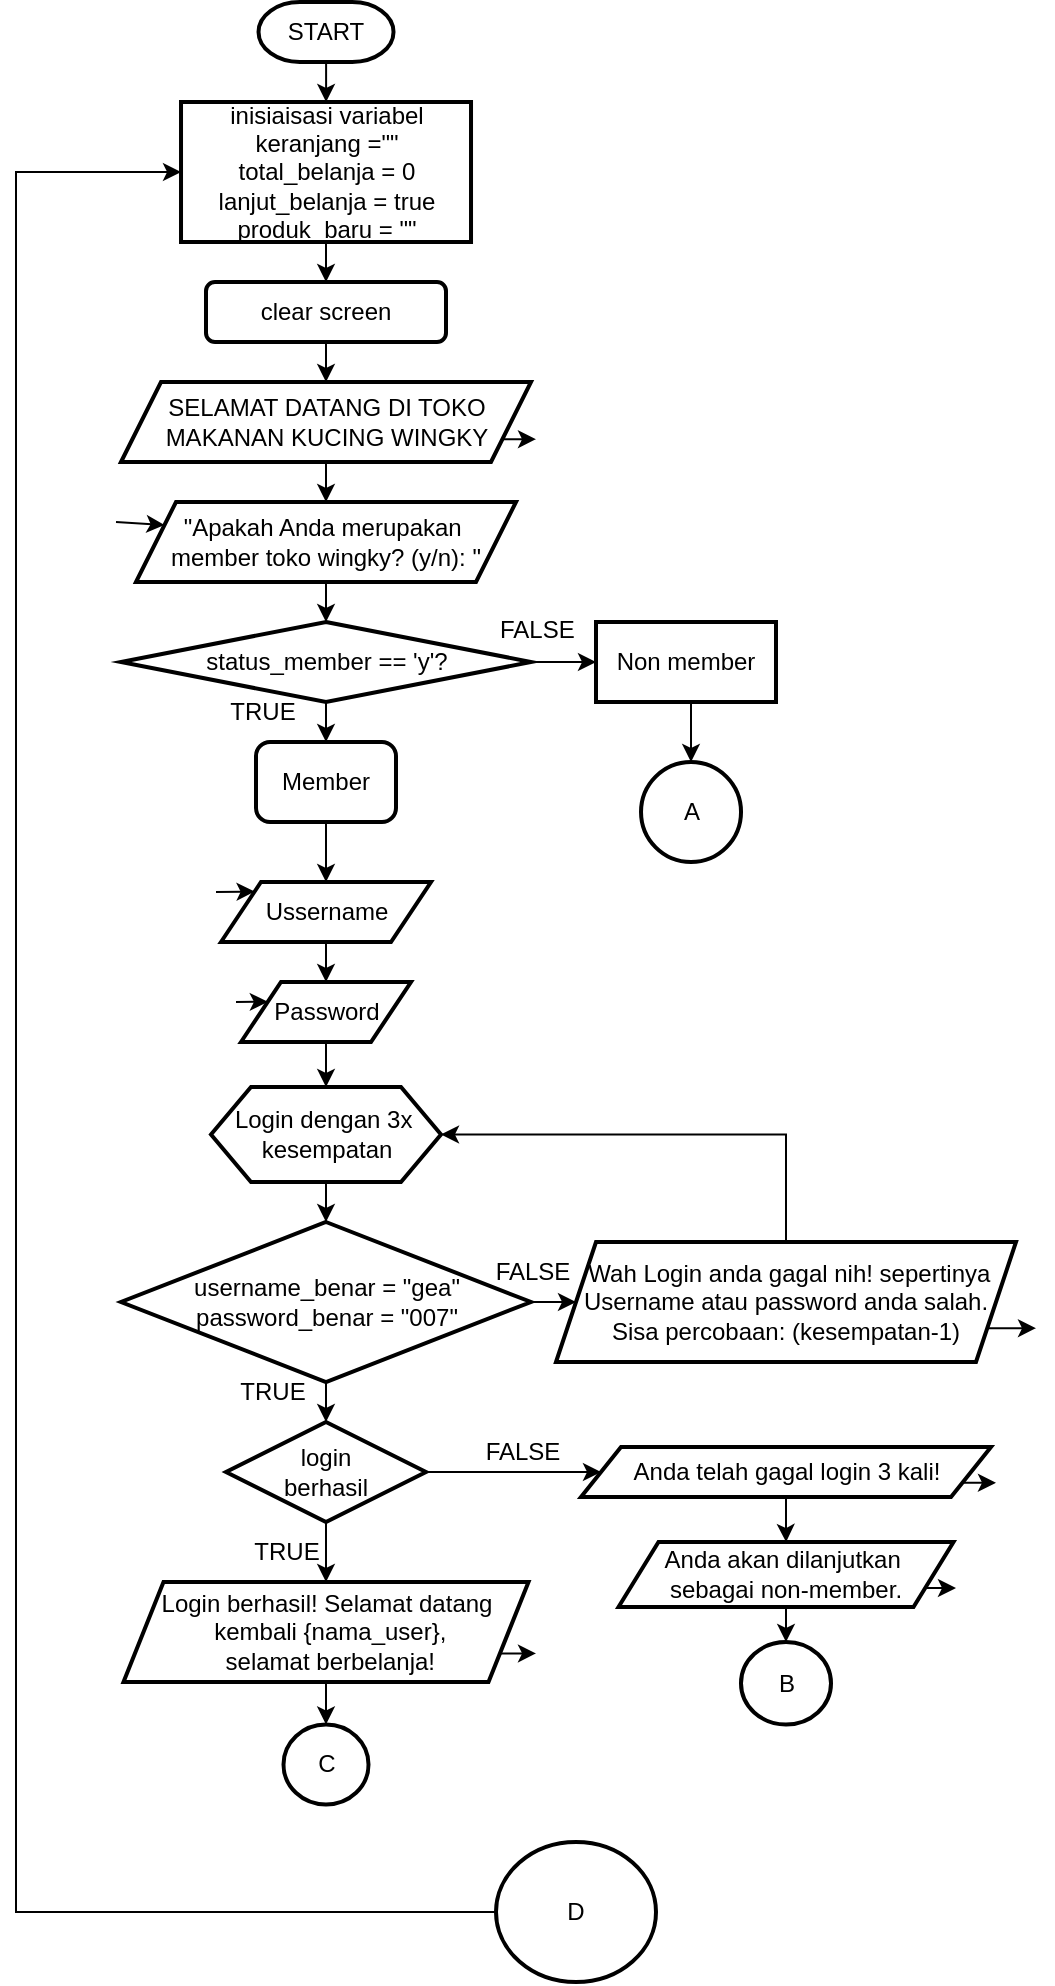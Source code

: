 <mxfile version="28.1.2" pages="4">
  <diagram name="BASE FLOWCHART POSTET 4" id="QtCiUrUJwUKXClPNs2dt">
    <mxGraphModel dx="623" dy="384" grid="1" gridSize="10" guides="1" tooltips="1" connect="1" arrows="1" fold="1" page="1" pageScale="1" pageWidth="827" pageHeight="1169" background="#ffffff" math="0" shadow="0">
      <root>
        <mxCell id="0" />
        <mxCell id="1" parent="0" />
        <mxCell id="j_ZHLEcJDUKZLbzkFSxm-3" value="" style="edgeStyle=orthogonalEdgeStyle;rounded=0;orthogonalLoop=1;jettySize=auto;html=1;" edge="1" parent="1" source="j_ZHLEcJDUKZLbzkFSxm-1" target="j_ZHLEcJDUKZLbzkFSxm-2">
          <mxGeometry relative="1" as="geometry" />
        </mxCell>
        <mxCell id="j_ZHLEcJDUKZLbzkFSxm-1" value="START" style="strokeWidth=2;html=1;shape=mxgraph.flowchart.terminator;whiteSpace=wrap;" vertex="1" parent="1">
          <mxGeometry x="341.26" y="10" width="67.5" height="30" as="geometry" />
        </mxCell>
        <mxCell id="j_ZHLEcJDUKZLbzkFSxm-10" value="" style="edgeStyle=orthogonalEdgeStyle;rounded=0;orthogonalLoop=1;jettySize=auto;html=1;" edge="1" parent="1" source="j_ZHLEcJDUKZLbzkFSxm-2" target="j_ZHLEcJDUKZLbzkFSxm-9">
          <mxGeometry relative="1" as="geometry" />
        </mxCell>
        <mxCell id="j_ZHLEcJDUKZLbzkFSxm-2" value="inisiaisasi variabel&lt;div&gt;keranjang =&quot;&quot;&lt;/div&gt;&lt;div&gt;total_belanja = 0&lt;/div&gt;&lt;div&gt;lanjut_belanja = true&lt;/div&gt;&lt;div&gt;produk_baru = &quot;&quot;&lt;/div&gt;" style="whiteSpace=wrap;html=1;strokeWidth=2;" vertex="1" parent="1">
          <mxGeometry x="302.51" y="60" width="145" height="70" as="geometry" />
        </mxCell>
        <mxCell id="j_ZHLEcJDUKZLbzkFSxm-14" style="edgeStyle=orthogonalEdgeStyle;rounded=0;orthogonalLoop=1;jettySize=auto;html=1;exitX=0.5;exitY=1;exitDx=0;exitDy=0;entryX=0.5;entryY=0;entryDx=0;entryDy=0;" edge="1" parent="1" source="j_ZHLEcJDUKZLbzkFSxm-9" target="j_ZHLEcJDUKZLbzkFSxm-11">
          <mxGeometry relative="1" as="geometry" />
        </mxCell>
        <mxCell id="j_ZHLEcJDUKZLbzkFSxm-9" value="clear screen" style="rounded=1;whiteSpace=wrap;html=1;strokeWidth=2;" vertex="1" parent="1">
          <mxGeometry x="315" y="150" width="120" height="30" as="geometry" />
        </mxCell>
        <mxCell id="j_ZHLEcJDUKZLbzkFSxm-13" value="" style="edgeStyle=orthogonalEdgeStyle;rounded=0;orthogonalLoop=1;jettySize=auto;html=1;" edge="1" parent="1" source="j_ZHLEcJDUKZLbzkFSxm-11" target="j_ZHLEcJDUKZLbzkFSxm-12">
          <mxGeometry relative="1" as="geometry" />
        </mxCell>
        <mxCell id="j_ZHLEcJDUKZLbzkFSxm-19" style="edgeStyle=orthogonalEdgeStyle;rounded=0;orthogonalLoop=1;jettySize=auto;html=1;exitX=1;exitY=0.75;exitDx=0;exitDy=0;" edge="1" parent="1" source="j_ZHLEcJDUKZLbzkFSxm-11">
          <mxGeometry relative="1" as="geometry">
            <mxPoint x="480" y="229" as="targetPoint" />
          </mxGeometry>
        </mxCell>
        <mxCell id="j_ZHLEcJDUKZLbzkFSxm-11" value="SELAMAT DATANG DI TOKO MAKANAN KUCING WINGKY" style="shape=parallelogram;perimeter=parallelogramPerimeter;whiteSpace=wrap;html=1;fixedSize=1;strokeWidth=2;" vertex="1" parent="1">
          <mxGeometry x="272.5" y="200" width="205" height="40" as="geometry" />
        </mxCell>
        <mxCell id="j_ZHLEcJDUKZLbzkFSxm-16" value="" style="edgeStyle=orthogonalEdgeStyle;rounded=0;orthogonalLoop=1;jettySize=auto;html=1;" edge="1" parent="1" source="j_ZHLEcJDUKZLbzkFSxm-12" target="j_ZHLEcJDUKZLbzkFSxm-15">
          <mxGeometry relative="1" as="geometry" />
        </mxCell>
        <mxCell id="j_ZHLEcJDUKZLbzkFSxm-12" value="&quot;Apakah Anda merupakan&amp;nbsp;&lt;div&gt;member toko wingky? (y/n): &quot;&lt;/div&gt;" style="shape=parallelogram;perimeter=parallelogramPerimeter;whiteSpace=wrap;html=1;fixedSize=1;strokeWidth=2;" vertex="1" parent="1">
          <mxGeometry x="280" y="260" width="190" height="40" as="geometry" />
        </mxCell>
        <mxCell id="j_ZHLEcJDUKZLbzkFSxm-35" value="" style="edgeStyle=orthogonalEdgeStyle;rounded=0;orthogonalLoop=1;jettySize=auto;html=1;" edge="1" parent="1" source="j_ZHLEcJDUKZLbzkFSxm-15" target="j_ZHLEcJDUKZLbzkFSxm-34">
          <mxGeometry relative="1" as="geometry" />
        </mxCell>
        <mxCell id="j_ZHLEcJDUKZLbzkFSxm-43" style="edgeStyle=orthogonalEdgeStyle;rounded=0;orthogonalLoop=1;jettySize=auto;html=1;exitX=0.5;exitY=1;exitDx=0;exitDy=0;entryX=0.5;entryY=0;entryDx=0;entryDy=0;" edge="1" parent="1" source="j_ZHLEcJDUKZLbzkFSxm-15" target="j_ZHLEcJDUKZLbzkFSxm-42">
          <mxGeometry relative="1" as="geometry" />
        </mxCell>
        <mxCell id="j_ZHLEcJDUKZLbzkFSxm-15" value="status_member == &#39;y&#39;?" style="rhombus;whiteSpace=wrap;html=1;strokeWidth=2;" vertex="1" parent="1">
          <mxGeometry x="272.5" y="320" width="205" height="40" as="geometry" />
        </mxCell>
        <mxCell id="j_ZHLEcJDUKZLbzkFSxm-20" value="" style="endArrow=classic;html=1;rounded=0;entryX=0;entryY=0.25;entryDx=0;entryDy=0;" edge="1" parent="1" target="j_ZHLEcJDUKZLbzkFSxm-12">
          <mxGeometry width="50" height="50" relative="1" as="geometry">
            <mxPoint x="270" y="270" as="sourcePoint" />
            <mxPoint x="450" y="260" as="targetPoint" />
          </mxGeometry>
        </mxCell>
        <mxCell id="j_ZHLEcJDUKZLbzkFSxm-21" value="TRUE" style="text;html=1;align=center;verticalAlign=middle;resizable=0;points=[];autosize=1;strokeColor=none;fillColor=none;" vertex="1" parent="1">
          <mxGeometry x="312.5" y="350" width="60" height="30" as="geometry" />
        </mxCell>
        <mxCell id="j_ZHLEcJDUKZLbzkFSxm-63" style="edgeStyle=orthogonalEdgeStyle;rounded=0;orthogonalLoop=1;jettySize=auto;html=1;exitX=0.5;exitY=1;exitDx=0;exitDy=0;exitPerimeter=0;entryX=0.5;entryY=0;entryDx=0;entryDy=0;" edge="1" parent="1" source="j_ZHLEcJDUKZLbzkFSxm-23" target="j_ZHLEcJDUKZLbzkFSxm-60">
          <mxGeometry relative="1" as="geometry" />
        </mxCell>
        <mxCell id="j_ZHLEcJDUKZLbzkFSxm-65" value="" style="edgeStyle=orthogonalEdgeStyle;rounded=0;orthogonalLoop=1;jettySize=auto;html=1;" edge="1" parent="1" source="j_ZHLEcJDUKZLbzkFSxm-23" target="j_ZHLEcJDUKZLbzkFSxm-64">
          <mxGeometry relative="1" as="geometry" />
        </mxCell>
        <mxCell id="j_ZHLEcJDUKZLbzkFSxm-23" value="login&lt;div&gt;berhasil&lt;/div&gt;" style="strokeWidth=2;html=1;shape=mxgraph.flowchart.decision;whiteSpace=wrap;" vertex="1" parent="1">
          <mxGeometry x="325" y="720" width="100" height="50" as="geometry" />
        </mxCell>
        <mxCell id="j_ZHLEcJDUKZLbzkFSxm-198" style="edgeStyle=orthogonalEdgeStyle;rounded=0;orthogonalLoop=1;jettySize=auto;html=1;exitX=0.5;exitY=1;exitDx=0;exitDy=0;entryX=0.5;entryY=0;entryDx=0;entryDy=0;" edge="1" parent="1" source="j_ZHLEcJDUKZLbzkFSxm-34" target="j_ZHLEcJDUKZLbzkFSxm-39">
          <mxGeometry relative="1" as="geometry" />
        </mxCell>
        <mxCell id="j_ZHLEcJDUKZLbzkFSxm-34" value="Non member" style="whiteSpace=wrap;html=1;strokeWidth=2;" vertex="1" parent="1">
          <mxGeometry x="510" y="320" width="90" height="40" as="geometry" />
        </mxCell>
        <mxCell id="j_ZHLEcJDUKZLbzkFSxm-39" value="A" style="ellipse;whiteSpace=wrap;html=1;aspect=fixed;strokeWidth=2;" vertex="1" parent="1">
          <mxGeometry x="532.51" y="390" width="50" height="50" as="geometry" />
        </mxCell>
        <mxCell id="j_ZHLEcJDUKZLbzkFSxm-47" value="" style="edgeStyle=orthogonalEdgeStyle;rounded=0;orthogonalLoop=1;jettySize=auto;html=1;" edge="1" parent="1" source="j_ZHLEcJDUKZLbzkFSxm-42" target="j_ZHLEcJDUKZLbzkFSxm-46">
          <mxGeometry relative="1" as="geometry" />
        </mxCell>
        <mxCell id="j_ZHLEcJDUKZLbzkFSxm-42" value="Member" style="rounded=1;whiteSpace=wrap;html=1;absoluteArcSize=1;arcSize=14;strokeWidth=2;" vertex="1" parent="1">
          <mxGeometry x="340" y="380" width="70" height="40" as="geometry" />
        </mxCell>
        <mxCell id="j_ZHLEcJDUKZLbzkFSxm-45" value="&lt;div style=&quot;text-align: center;&quot;&gt;&lt;span style=&quot;text-wrap-mode: nowrap;&quot;&gt;FALSE&lt;/span&gt;&lt;/div&gt;" style="text;whiteSpace=wrap;html=1;" vertex="1" parent="1">
          <mxGeometry x="460" y="310" width="70" height="40" as="geometry" />
        </mxCell>
        <mxCell id="j_ZHLEcJDUKZLbzkFSxm-51" value="" style="edgeStyle=orthogonalEdgeStyle;rounded=0;orthogonalLoop=1;jettySize=auto;html=1;" edge="1" parent="1" source="j_ZHLEcJDUKZLbzkFSxm-46" target="j_ZHLEcJDUKZLbzkFSxm-50">
          <mxGeometry relative="1" as="geometry" />
        </mxCell>
        <mxCell id="j_ZHLEcJDUKZLbzkFSxm-46" value="Ussername" style="shape=parallelogram;perimeter=parallelogramPerimeter;whiteSpace=wrap;html=1;fixedSize=1;rounded=0;absoluteArcSize=1;arcSize=14;strokeWidth=2;" vertex="1" parent="1">
          <mxGeometry x="322.5" y="450" width="105" height="30" as="geometry" />
        </mxCell>
        <mxCell id="j_ZHLEcJDUKZLbzkFSxm-54" value="" style="edgeStyle=orthogonalEdgeStyle;rounded=0;orthogonalLoop=1;jettySize=auto;html=1;" edge="1" parent="1" source="j_ZHLEcJDUKZLbzkFSxm-50" target="j_ZHLEcJDUKZLbzkFSxm-53">
          <mxGeometry relative="1" as="geometry" />
        </mxCell>
        <mxCell id="j_ZHLEcJDUKZLbzkFSxm-50" value="Password" style="shape=parallelogram;perimeter=parallelogramPerimeter;whiteSpace=wrap;html=1;fixedSize=1;rounded=0;absoluteArcSize=1;arcSize=14;strokeWidth=2;" vertex="1" parent="1">
          <mxGeometry x="332.5" y="500" width="85" height="30" as="geometry" />
        </mxCell>
        <mxCell id="j_ZHLEcJDUKZLbzkFSxm-56" value="" style="edgeStyle=orthogonalEdgeStyle;rounded=0;orthogonalLoop=1;jettySize=auto;html=1;" edge="1" parent="1" source="j_ZHLEcJDUKZLbzkFSxm-53" target="j_ZHLEcJDUKZLbzkFSxm-55">
          <mxGeometry relative="1" as="geometry" />
        </mxCell>
        <mxCell id="j_ZHLEcJDUKZLbzkFSxm-53" value="Login dengan 3x&amp;nbsp;&lt;div&gt;kesempatan&lt;/div&gt;" style="shape=hexagon;perimeter=hexagonPerimeter2;whiteSpace=wrap;html=1;fixedSize=1;rounded=0;absoluteArcSize=1;arcSize=14;strokeWidth=2;" vertex="1" parent="1">
          <mxGeometry x="317.5" y="552.5" width="115" height="47.5" as="geometry" />
        </mxCell>
        <mxCell id="j_ZHLEcJDUKZLbzkFSxm-58" value="" style="edgeStyle=orthogonalEdgeStyle;rounded=0;orthogonalLoop=1;jettySize=auto;html=1;" edge="1" parent="1" source="j_ZHLEcJDUKZLbzkFSxm-55" target="j_ZHLEcJDUKZLbzkFSxm-57">
          <mxGeometry relative="1" as="geometry" />
        </mxCell>
        <mxCell id="j_ZHLEcJDUKZLbzkFSxm-55" value="&lt;div&gt;username_benar = &quot;gea&quot;&lt;/div&gt;&lt;div&gt;password_benar = &quot;007&quot;&lt;/div&gt;" style="rhombus;whiteSpace=wrap;html=1;rounded=0;absoluteArcSize=1;arcSize=14;strokeWidth=2;" vertex="1" parent="1">
          <mxGeometry x="272.5" y="620" width="205" height="80" as="geometry" />
        </mxCell>
        <mxCell id="j_ZHLEcJDUKZLbzkFSxm-59" style="edgeStyle=orthogonalEdgeStyle;rounded=0;orthogonalLoop=1;jettySize=auto;html=1;exitX=0.5;exitY=0;exitDx=0;exitDy=0;entryX=1;entryY=0.5;entryDx=0;entryDy=0;" edge="1" parent="1" source="j_ZHLEcJDUKZLbzkFSxm-57" target="j_ZHLEcJDUKZLbzkFSxm-53">
          <mxGeometry relative="1" as="geometry" />
        </mxCell>
        <mxCell id="j_ZHLEcJDUKZLbzkFSxm-71" style="edgeStyle=orthogonalEdgeStyle;rounded=0;orthogonalLoop=1;jettySize=auto;html=1;exitX=1;exitY=0.75;exitDx=0;exitDy=0;" edge="1" parent="1" source="j_ZHLEcJDUKZLbzkFSxm-57">
          <mxGeometry relative="1" as="geometry">
            <mxPoint x="730" y="673" as="targetPoint" />
          </mxGeometry>
        </mxCell>
        <mxCell id="j_ZHLEcJDUKZLbzkFSxm-57" value="&lt;div&gt;&amp;nbsp;Wah Login anda gagal nih! sepertinya Username atau password anda salah.&lt;/div&gt;&lt;div&gt;Sisa percobaan: (kesempatan-1)&lt;/div&gt;" style="shape=parallelogram;perimeter=parallelogramPerimeter;whiteSpace=wrap;html=1;fixedSize=1;rounded=0;absoluteArcSize=1;arcSize=14;strokeWidth=2;" vertex="1" parent="1">
          <mxGeometry x="490" y="630" width="230" height="60" as="geometry" />
        </mxCell>
        <mxCell id="j_ZHLEcJDUKZLbzkFSxm-68" style="edgeStyle=orthogonalEdgeStyle;rounded=0;orthogonalLoop=1;jettySize=auto;html=1;exitX=1;exitY=0.75;exitDx=0;exitDy=0;" edge="1" parent="1" source="j_ZHLEcJDUKZLbzkFSxm-60">
          <mxGeometry relative="1" as="geometry">
            <mxPoint x="480" y="836" as="targetPoint" />
          </mxGeometry>
        </mxCell>
        <mxCell id="0Z0wJLURvN9-l3aLq2cs-1" style="edgeStyle=orthogonalEdgeStyle;rounded=0;orthogonalLoop=1;jettySize=auto;html=1;exitX=0.5;exitY=1;exitDx=0;exitDy=0;entryX=0.5;entryY=0;entryDx=0;entryDy=0;" edge="1" parent="1" source="j_ZHLEcJDUKZLbzkFSxm-60" target="j_ZHLEcJDUKZLbzkFSxm-76">
          <mxGeometry relative="1" as="geometry" />
        </mxCell>
        <mxCell id="j_ZHLEcJDUKZLbzkFSxm-60" value="Login berhasil! Selamat datang&lt;div&gt;&amp;nbsp;kembali {nama_user},&lt;/div&gt;&lt;div&gt;&amp;nbsp;selamat berbelanja!&lt;/div&gt;" style="shape=parallelogram;perimeter=parallelogramPerimeter;whiteSpace=wrap;html=1;fixedSize=1;rounded=0;absoluteArcSize=1;arcSize=14;strokeWidth=2;" vertex="1" parent="1">
          <mxGeometry x="273.75" y="800" width="202.5" height="50" as="geometry" />
        </mxCell>
        <mxCell id="j_ZHLEcJDUKZLbzkFSxm-62" style="edgeStyle=orthogonalEdgeStyle;rounded=0;orthogonalLoop=1;jettySize=auto;html=1;exitX=0.5;exitY=1;exitDx=0;exitDy=0;entryX=0.5;entryY=0;entryDx=0;entryDy=0;entryPerimeter=0;" edge="1" parent="1" source="j_ZHLEcJDUKZLbzkFSxm-55" target="j_ZHLEcJDUKZLbzkFSxm-23">
          <mxGeometry relative="1" as="geometry" />
        </mxCell>
        <mxCell id="j_ZHLEcJDUKZLbzkFSxm-67" value="" style="edgeStyle=orthogonalEdgeStyle;rounded=0;orthogonalLoop=1;jettySize=auto;html=1;" edge="1" parent="1" source="j_ZHLEcJDUKZLbzkFSxm-64" target="j_ZHLEcJDUKZLbzkFSxm-66">
          <mxGeometry relative="1" as="geometry" />
        </mxCell>
        <mxCell id="j_ZHLEcJDUKZLbzkFSxm-70" style="edgeStyle=orthogonalEdgeStyle;rounded=0;orthogonalLoop=1;jettySize=auto;html=1;exitX=1;exitY=0.75;exitDx=0;exitDy=0;" edge="1" parent="1" source="j_ZHLEcJDUKZLbzkFSxm-64">
          <mxGeometry relative="1" as="geometry">
            <mxPoint x="710" y="750" as="targetPoint" />
          </mxGeometry>
        </mxCell>
        <mxCell id="j_ZHLEcJDUKZLbzkFSxm-64" value="Anda telah gagal login 3 kali!" style="shape=parallelogram;perimeter=parallelogramPerimeter;whiteSpace=wrap;html=1;fixedSize=1;strokeWidth=2;" vertex="1" parent="1">
          <mxGeometry x="502.5" y="732.5" width="205" height="25" as="geometry" />
        </mxCell>
        <mxCell id="j_ZHLEcJDUKZLbzkFSxm-69" style="edgeStyle=orthogonalEdgeStyle;rounded=0;orthogonalLoop=1;jettySize=auto;html=1;exitX=1;exitY=0.75;exitDx=0;exitDy=0;" edge="1" parent="1" source="j_ZHLEcJDUKZLbzkFSxm-66">
          <mxGeometry relative="1" as="geometry">
            <mxPoint x="690" y="803" as="targetPoint" />
          </mxGeometry>
        </mxCell>
        <mxCell id="0Z0wJLURvN9-l3aLq2cs-2" style="edgeStyle=orthogonalEdgeStyle;rounded=0;orthogonalLoop=1;jettySize=auto;html=1;exitX=0.5;exitY=1;exitDx=0;exitDy=0;entryX=0.5;entryY=0;entryDx=0;entryDy=0;" edge="1" parent="1" source="j_ZHLEcJDUKZLbzkFSxm-66" target="j_ZHLEcJDUKZLbzkFSxm-72">
          <mxGeometry relative="1" as="geometry" />
        </mxCell>
        <mxCell id="j_ZHLEcJDUKZLbzkFSxm-66" value="Anda akan dilanjutkan&amp;nbsp;&lt;div&gt;sebagai non-member.&lt;/div&gt;" style="shape=parallelogram;perimeter=parallelogramPerimeter;whiteSpace=wrap;html=1;fixedSize=1;strokeWidth=2;" vertex="1" parent="1">
          <mxGeometry x="521.25" y="780" width="167.5" height="32.5" as="geometry" />
        </mxCell>
        <mxCell id="j_ZHLEcJDUKZLbzkFSxm-72" value="B" style="ellipse;whiteSpace=wrap;html=1;strokeWidth=2;" vertex="1" parent="1">
          <mxGeometry x="582.5" y="830" width="45" height="41.25" as="geometry" />
        </mxCell>
        <mxCell id="j_ZHLEcJDUKZLbzkFSxm-76" value="C" style="ellipse;whiteSpace=wrap;html=1;rounded=0;absoluteArcSize=1;arcSize=14;strokeWidth=2;" vertex="1" parent="1">
          <mxGeometry x="353.75" y="871.25" width="42.5" height="40" as="geometry" />
        </mxCell>
        <mxCell id="j_ZHLEcJDUKZLbzkFSxm-199" style="edgeStyle=orthogonalEdgeStyle;rounded=0;orthogonalLoop=1;jettySize=auto;html=1;exitX=0;exitY=0.5;exitDx=0;exitDy=0;entryX=0;entryY=0.5;entryDx=0;entryDy=0;" edge="1" parent="1" target="j_ZHLEcJDUKZLbzkFSxm-195">
          <mxGeometry relative="1" as="geometry">
            <mxPoint x="1299.99" y="1095.505" as="sourcePoint" />
            <Array as="points">
              <mxPoint x="820" y="1095" />
              <mxPoint x="820" y="10" />
            </Array>
          </mxGeometry>
        </mxCell>
        <mxCell id="WkknZ2G9766dj45PErC2-1" style="edgeStyle=orthogonalEdgeStyle;rounded=0;orthogonalLoop=1;jettySize=auto;html=1;exitX=0;exitY=0.5;exitDx=0;exitDy=0;entryX=0;entryY=0.5;entryDx=0;entryDy=0;" edge="1" parent="1" source="6LGTeKuC2YESSrQsaEyF-1" target="j_ZHLEcJDUKZLbzkFSxm-2">
          <mxGeometry relative="1" as="geometry">
            <Array as="points">
              <mxPoint x="220" y="965" />
              <mxPoint x="220" y="95" />
            </Array>
          </mxGeometry>
        </mxCell>
        <mxCell id="6LGTeKuC2YESSrQsaEyF-1" value="D" style="ellipse;whiteSpace=wrap;html=1;rounded=1;absoluteArcSize=1;arcSize=14;strokeWidth=2;" vertex="1" parent="1">
          <mxGeometry x="460" y="930" width="80" height="70" as="geometry" />
        </mxCell>
        <mxCell id="saCBJHJFRJZAyawvCEgs-1" value="FALSE" style="text;html=1;align=center;verticalAlign=middle;resizable=0;points=[];autosize=1;strokeColor=none;fillColor=none;" vertex="1" parent="1">
          <mxGeometry x="442.5" y="720" width="60" height="30" as="geometry" />
        </mxCell>
        <mxCell id="saCBJHJFRJZAyawvCEgs-2" value="FALSE" style="text;html=1;align=center;verticalAlign=middle;resizable=0;points=[];autosize=1;strokeColor=none;fillColor=none;" vertex="1" parent="1">
          <mxGeometry x="447.51" y="630" width="60" height="30" as="geometry" />
        </mxCell>
        <mxCell id="saCBJHJFRJZAyawvCEgs-3" value="TRUE" style="text;html=1;align=center;verticalAlign=middle;resizable=0;points=[];autosize=1;strokeColor=none;fillColor=none;" vertex="1" parent="1">
          <mxGeometry x="317.5" y="690" width="60" height="30" as="geometry" />
        </mxCell>
        <mxCell id="saCBJHJFRJZAyawvCEgs-4" value="TRUE" style="text;html=1;align=center;verticalAlign=middle;resizable=0;points=[];autosize=1;strokeColor=none;fillColor=none;" vertex="1" parent="1">
          <mxGeometry x="325" y="770" width="60" height="30" as="geometry" />
        </mxCell>
        <mxCell id="saCBJHJFRJZAyawvCEgs-5" value="" style="endArrow=classic;html=1;rounded=0;entryX=0;entryY=0;entryDx=0;entryDy=0;" edge="1" parent="1" target="j_ZHLEcJDUKZLbzkFSxm-46">
          <mxGeometry width="50" height="50" relative="1" as="geometry">
            <mxPoint x="320" y="455" as="sourcePoint" />
            <mxPoint x="520" y="450" as="targetPoint" />
          </mxGeometry>
        </mxCell>
        <mxCell id="saCBJHJFRJZAyawvCEgs-6" value="" style="endArrow=classic;html=1;rounded=0;entryX=0;entryY=0.25;entryDx=0;entryDy=0;" edge="1" parent="1" target="j_ZHLEcJDUKZLbzkFSxm-50">
          <mxGeometry width="50" height="50" relative="1" as="geometry">
            <mxPoint x="330" y="510" as="sourcePoint" />
            <mxPoint x="520" y="450" as="targetPoint" />
          </mxGeometry>
        </mxCell>
      </root>
    </mxGraphModel>
  </diagram>
  <diagram name="ON PAGE A" id="xrd5XwDZBekIg7_7zSbD">
    <mxGraphModel dx="-69" dy="1636" grid="1" gridSize="10" guides="1" tooltips="1" connect="1" arrows="1" fold="1" page="1" pageScale="1" pageWidth="827" pageHeight="1169" background="#ffffff" math="0" shadow="0">
      <root>
        <mxCell id="Jbr9OyM1KNVovIQ3fNZQ-0" />
        <mxCell id="Jbr9OyM1KNVovIQ3fNZQ-1" parent="Jbr9OyM1KNVovIQ3fNZQ-0" />
        <mxCell id="Jbr9OyM1KNVovIQ3fNZQ-55" style="edgeStyle=orthogonalEdgeStyle;rounded=0;orthogonalLoop=1;jettySize=auto;html=1;exitX=0.5;exitY=1;exitDx=0;exitDy=0;entryX=0.5;entryY=0;entryDx=0;entryDy=0;" edge="1" parent="Jbr9OyM1KNVovIQ3fNZQ-1" source="Jbr9OyM1KNVovIQ3fNZQ-56" target="Jbr9OyM1KNVovIQ3fNZQ-112">
          <mxGeometry relative="1" as="geometry" />
        </mxCell>
        <mxCell id="Jbr9OyM1KNVovIQ3fNZQ-56" value="A" style="ellipse;whiteSpace=wrap;html=1;aspect=fixed;strokeWidth=2;" vertex="1" parent="Jbr9OyM1KNVovIQ3fNZQ-1">
          <mxGeometry x="932.5" y="-120" width="50" height="50" as="geometry" />
        </mxCell>
        <mxCell id="Jbr9OyM1KNVovIQ3fNZQ-57" value="" style="edgeStyle=orthogonalEdgeStyle;rounded=0;orthogonalLoop=1;jettySize=auto;html=1;" edge="1" parent="Jbr9OyM1KNVovIQ3fNZQ-1" source="Jbr9OyM1KNVovIQ3fNZQ-89" target="Jbr9OyM1KNVovIQ3fNZQ-59">
          <mxGeometry relative="1" as="geometry" />
        </mxCell>
        <mxCell id="Jbr9OyM1KNVovIQ3fNZQ-58" value="" style="edgeStyle=orthogonalEdgeStyle;rounded=0;orthogonalLoop=1;jettySize=auto;html=1;" edge="1" parent="Jbr9OyM1KNVovIQ3fNZQ-1" source="Jbr9OyM1KNVovIQ3fNZQ-59" target="Jbr9OyM1KNVovIQ3fNZQ-62">
          <mxGeometry relative="1" as="geometry" />
        </mxCell>
        <mxCell id="Jbr9OyM1KNVovIQ3fNZQ-59" value="clear screen" style="rounded=1;whiteSpace=wrap;html=1;strokeWidth=2;" vertex="1" parent="Jbr9OyM1KNVovIQ3fNZQ-1">
          <mxGeometry x="911.25" y="190" width="92.5" height="30" as="geometry" />
        </mxCell>
        <mxCell id="Jbr9OyM1KNVovIQ3fNZQ-60" style="edgeStyle=orthogonalEdgeStyle;rounded=0;orthogonalLoop=1;jettySize=auto;html=1;exitX=0.5;exitY=1;exitDx=0;exitDy=0;entryX=0.5;entryY=0;entryDx=0;entryDy=0;" edge="1" parent="Jbr9OyM1KNVovIQ3fNZQ-1" source="Jbr9OyM1KNVovIQ3fNZQ-62" target="Jbr9OyM1KNVovIQ3fNZQ-64">
          <mxGeometry relative="1" as="geometry" />
        </mxCell>
        <mxCell id="Jbr9OyM1KNVovIQ3fNZQ-61" style="edgeStyle=orthogonalEdgeStyle;rounded=0;orthogonalLoop=1;jettySize=auto;html=1;exitX=1;exitY=0.5;exitDx=0;exitDy=0;entryX=1;entryY=0.5;entryDx=0;entryDy=0;" edge="1" parent="Jbr9OyM1KNVovIQ3fNZQ-1" source="Jbr9OyM1KNVovIQ3fNZQ-62" target="Jbr9OyM1KNVovIQ3fNZQ-66">
          <mxGeometry relative="1" as="geometry">
            <Array as="points">
              <mxPoint x="1060" y="282" />
              <mxPoint x="1060" y="450" />
            </Array>
          </mxGeometry>
        </mxCell>
        <mxCell id="Jbr9OyM1KNVovIQ3fNZQ-62" value="produk_baru&lt;div&gt;!=&quot;&quot;?&lt;/div&gt;" style="rhombus;whiteSpace=wrap;html=1;rounded=0;strokeWidth=2;" vertex="1" parent="Jbr9OyM1KNVovIQ3fNZQ-1">
          <mxGeometry x="906.25" y="245" width="102.5" height="75" as="geometry" />
        </mxCell>
        <mxCell id="Jbr9OyM1KNVovIQ3fNZQ-63" style="edgeStyle=orthogonalEdgeStyle;rounded=0;orthogonalLoop=1;jettySize=auto;html=1;exitX=0.5;exitY=1;exitDx=0;exitDy=0;entryX=0.5;entryY=0;entryDx=0;entryDy=0;" edge="1" parent="Jbr9OyM1KNVovIQ3fNZQ-1" source="Jbr9OyM1KNVovIQ3fNZQ-64" target="Jbr9OyM1KNVovIQ3fNZQ-66">
          <mxGeometry relative="1" as="geometry" />
        </mxCell>
        <mxCell id="s-Vyz_azbA-KZ4ZI7LnW-9" style="edgeStyle=orthogonalEdgeStyle;rounded=0;orthogonalLoop=1;jettySize=auto;html=1;exitX=1;exitY=1;exitDx=0;exitDy=0;" edge="1" parent="Jbr9OyM1KNVovIQ3fNZQ-1" source="Jbr9OyM1KNVovIQ3fNZQ-64">
          <mxGeometry relative="1" as="geometry">
            <mxPoint x="1020" y="391.286" as="targetPoint" />
          </mxGeometry>
        </mxCell>
        <mxCell id="Jbr9OyM1KNVovIQ3fNZQ-64" value="total belanja sementara Rp&lt;div&gt;(total_belanja:,)&lt;/div&gt;" style="shape=parallelogram;perimeter=parallelogramPerimeter;whiteSpace=wrap;html=1;fixedSize=1;rounded=0;strokeWidth=2;" vertex="1" parent="Jbr9OyM1KNVovIQ3fNZQ-1">
          <mxGeometry x="897.5" y="340" width="120" height="60" as="geometry" />
        </mxCell>
        <mxCell id="Jbr9OyM1KNVovIQ3fNZQ-65" value="" style="edgeStyle=orthogonalEdgeStyle;rounded=0;orthogonalLoop=1;jettySize=auto;html=1;" edge="1" parent="Jbr9OyM1KNVovIQ3fNZQ-1" source="Jbr9OyM1KNVovIQ3fNZQ-66" target="Jbr9OyM1KNVovIQ3fNZQ-68">
          <mxGeometry relative="1" as="geometry" />
        </mxCell>
        <mxCell id="s-Vyz_azbA-KZ4ZI7LnW-8" style="edgeStyle=orthogonalEdgeStyle;rounded=0;orthogonalLoop=1;jettySize=auto;html=1;exitX=1;exitY=1;exitDx=0;exitDy=0;" edge="1" parent="Jbr9OyM1KNVovIQ3fNZQ-1" source="Jbr9OyM1KNVovIQ3fNZQ-66">
          <mxGeometry relative="1" as="geometry">
            <mxPoint x="1060" y="466.286" as="targetPoint" />
          </mxGeometry>
        </mxCell>
        <mxCell id="Jbr9OyM1KNVovIQ3fNZQ-66" value="tampilan etalase&amp;nbsp;&lt;div&gt;produk yang tersedia hari ini&lt;/div&gt;" style="shape=parallelogram;perimeter=parallelogramPerimeter;whiteSpace=wrap;html=1;fixedSize=1;rounded=0;absoluteArcSize=1;arcSize=14;strokeWidth=2;" vertex="1" parent="Jbr9OyM1KNVovIQ3fNZQ-1">
          <mxGeometry x="864.38" y="430" width="186.25" height="40" as="geometry" />
        </mxCell>
        <mxCell id="Jbr9OyM1KNVovIQ3fNZQ-67" value="" style="edgeStyle=orthogonalEdgeStyle;rounded=0;orthogonalLoop=1;jettySize=auto;html=1;" edge="1" parent="Jbr9OyM1KNVovIQ3fNZQ-1" source="Jbr9OyM1KNVovIQ3fNZQ-68" target="Jbr9OyM1KNVovIQ3fNZQ-71">
          <mxGeometry relative="1" as="geometry" />
        </mxCell>
        <mxCell id="Jbr9OyM1KNVovIQ3fNZQ-68" value="Silahkan pilih&lt;div&gt;&amp;nbsp;menu (1/2/3/4/5/6):&lt;/div&gt;" style="shape=parallelogram;perimeter=parallelogramPerimeter;whiteSpace=wrap;html=1;fixedSize=1;rounded=0;absoluteArcSize=1;arcSize=14;strokeWidth=2;" vertex="1" parent="Jbr9OyM1KNVovIQ3fNZQ-1">
          <mxGeometry x="864.37" y="495" width="186.25" height="40" as="geometry" />
        </mxCell>
        <mxCell id="Jbr9OyM1KNVovIQ3fNZQ-69" value="" style="edgeStyle=orthogonalEdgeStyle;rounded=0;orthogonalLoop=1;jettySize=auto;html=1;" edge="1" parent="Jbr9OyM1KNVovIQ3fNZQ-1" source="Jbr9OyM1KNVovIQ3fNZQ-71" target="Jbr9OyM1KNVovIQ3fNZQ-74">
          <mxGeometry relative="1" as="geometry" />
        </mxCell>
        <mxCell id="Jbr9OyM1KNVovIQ3fNZQ-70" value="" style="edgeStyle=orthogonalEdgeStyle;rounded=0;orthogonalLoop=1;jettySize=auto;html=1;" edge="1" parent="Jbr9OyM1KNVovIQ3fNZQ-1" source="Jbr9OyM1KNVovIQ3fNZQ-71" target="Jbr9OyM1KNVovIQ3fNZQ-90">
          <mxGeometry relative="1" as="geometry" />
        </mxCell>
        <mxCell id="Jbr9OyM1KNVovIQ3fNZQ-71" value="pilihan&lt;div&gt;== &quot;6&quot;?&lt;/div&gt;" style="rhombus;whiteSpace=wrap;html=1;rounded=0;absoluteArcSize=1;arcSize=14;strokeWidth=2;" vertex="1" parent="Jbr9OyM1KNVovIQ3fNZQ-1">
          <mxGeometry x="917.505" y="545" width="80" height="80" as="geometry" />
        </mxCell>
        <mxCell id="Jbr9OyM1KNVovIQ3fNZQ-73" style="edgeStyle=orthogonalEdgeStyle;rounded=0;orthogonalLoop=1;jettySize=auto;html=1;exitX=1;exitY=0.5;exitDx=0;exitDy=0;entryX=0;entryY=0.5;entryDx=0;entryDy=0;" edge="1" parent="Jbr9OyM1KNVovIQ3fNZQ-1" source="Jbr9OyM1KNVovIQ3fNZQ-74" target="Jbr9OyM1KNVovIQ3fNZQ-92">
          <mxGeometry relative="1" as="geometry" />
        </mxCell>
        <mxCell id="ueo6SRnJPWsgAxtT5GkC-5" style="edgeStyle=orthogonalEdgeStyle;rounded=0;orthogonalLoop=1;jettySize=auto;html=1;exitX=0.5;exitY=1;exitDx=0;exitDy=0;entryX=0.5;entryY=0;entryDx=0;entryDy=0;" edge="1" parent="Jbr9OyM1KNVovIQ3fNZQ-1" source="Jbr9OyM1KNVovIQ3fNZQ-74" target="Jbr9OyM1KNVovIQ3fNZQ-75">
          <mxGeometry relative="1" as="geometry" />
        </mxCell>
        <mxCell id="Jbr9OyM1KNVovIQ3fNZQ-74" value="keranjang&lt;div&gt;== &quot;&quot;?&lt;/div&gt;" style="rhombus;whiteSpace=wrap;html=1;rounded=0;absoluteArcSize=1;arcSize=14;strokeWidth=2;" vertex="1" parent="Jbr9OyM1KNVovIQ3fNZQ-1">
          <mxGeometry x="917.505" y="640" width="80" height="80" as="geometry" />
        </mxCell>
        <mxCell id="s-Vyz_azbA-KZ4ZI7LnW-5" style="edgeStyle=orthogonalEdgeStyle;rounded=0;orthogonalLoop=1;jettySize=auto;html=1;exitX=1;exitY=1;exitDx=0;exitDy=0;" edge="1" parent="Jbr9OyM1KNVovIQ3fNZQ-1" source="Jbr9OyM1KNVovIQ3fNZQ-75">
          <mxGeometry relative="1" as="geometry">
            <mxPoint x="1060" y="807.714" as="targetPoint" />
          </mxGeometry>
        </mxCell>
        <mxCell id="Jbr9OyM1KNVovIQ3fNZQ-75" value="&lt;div&gt;&quot;Waduh keranjang belanja Anda masih kosong nih!&quot;&lt;/div&gt;&lt;div&gt;&quot;Silahkan pilih produk terlebih dahulu!&lt;/div&gt;" style="shape=parallelogram;perimeter=parallelogramPerimeter;whiteSpace=wrap;html=1;fixedSize=1;rounded=0;absoluteArcSize=1;arcSize=14;strokeWidth=2;" vertex="1" parent="Jbr9OyM1KNVovIQ3fNZQ-1">
          <mxGeometry x="861.24" y="735" width="192.51" height="80" as="geometry" />
        </mxCell>
        <mxCell id="Jbr9OyM1KNVovIQ3fNZQ-76" value="" style="edgeStyle=orthogonalEdgeStyle;rounded=0;orthogonalLoop=1;jettySize=auto;html=1;" edge="1" parent="Jbr9OyM1KNVovIQ3fNZQ-1" source="Jbr9OyM1KNVovIQ3fNZQ-90" target="Jbr9OyM1KNVovIQ3fNZQ-78">
          <mxGeometry relative="1" as="geometry" />
        </mxCell>
        <mxCell id="Jbr9OyM1KNVovIQ3fNZQ-77" value="" style="edgeStyle=orthogonalEdgeStyle;rounded=0;orthogonalLoop=1;jettySize=auto;html=1;" edge="1" parent="Jbr9OyM1KNVovIQ3fNZQ-1" source="Jbr9OyM1KNVovIQ3fNZQ-90" target="Jbr9OyM1KNVovIQ3fNZQ-93">
          <mxGeometry relative="1" as="geometry" />
        </mxCell>
        <mxCell id="s-Vyz_azbA-KZ4ZI7LnW-7" style="edgeStyle=orthogonalEdgeStyle;rounded=0;orthogonalLoop=1;jettySize=auto;html=1;exitX=1;exitY=1;exitDx=0;exitDy=0;" edge="1" parent="Jbr9OyM1KNVovIQ3fNZQ-1" source="Jbr9OyM1KNVovIQ3fNZQ-78">
          <mxGeometry relative="1" as="geometry">
            <mxPoint x="1450" y="604.857" as="targetPoint" />
          </mxGeometry>
        </mxCell>
        <mxCell id="Jbr9OyM1KNVovIQ3fNZQ-78" value="Pilihan anda tidak&amp;nbsp;&lt;div&gt;valid nih! Silahkan pilih&amp;nbsp;&lt;div&gt;menu yang tersedia yaa.&lt;/div&gt;&lt;/div&gt;" style="shape=parallelogram;perimeter=parallelogramPerimeter;whiteSpace=wrap;html=1;fixedSize=1;rounded=0;absoluteArcSize=1;arcSize=14;strokeWidth=2;" vertex="1" parent="Jbr9OyM1KNVovIQ3fNZQ-1">
          <mxGeometry x="1267.5" y="560" width="170" height="50" as="geometry" />
        </mxCell>
        <mxCell id="Jbr9OyM1KNVovIQ3fNZQ-79" style="edgeStyle=orthogonalEdgeStyle;rounded=0;orthogonalLoop=1;jettySize=auto;html=1;exitX=1;exitY=0.5;exitDx=0;exitDy=0;exitPerimeter=0;entryX=0;entryY=0.5;entryDx=0;entryDy=0;" edge="1" parent="Jbr9OyM1KNVovIQ3fNZQ-1" source="Jbr9OyM1KNVovIQ3fNZQ-80" target="Jbr9OyM1KNVovIQ3fNZQ-89">
          <mxGeometry relative="1" as="geometry" />
        </mxCell>
        <mxCell id="Jbr9OyM1KNVovIQ3fNZQ-80" value="" style="verticalLabelPosition=bottom;verticalAlign=top;html=1;shape=mxgraph.flowchart.on-page_reference;strokeWidth=2;" vertex="1" parent="Jbr9OyM1KNVovIQ3fNZQ-1">
          <mxGeometry x="844.38" y="112.5" width="20" height="20" as="geometry" />
        </mxCell>
        <mxCell id="Jbr9OyM1KNVovIQ3fNZQ-81" value="" style="edgeStyle=orthogonalEdgeStyle;rounded=0;orthogonalLoop=1;jettySize=auto;html=1;" edge="1" parent="Jbr9OyM1KNVovIQ3fNZQ-1" source="Jbr9OyM1KNVovIQ3fNZQ-93" target="Jbr9OyM1KNVovIQ3fNZQ-83">
          <mxGeometry relative="1" as="geometry" />
        </mxCell>
        <mxCell id="Jbr9OyM1KNVovIQ3fNZQ-82" value="" style="edgeStyle=orthogonalEdgeStyle;rounded=0;orthogonalLoop=1;jettySize=auto;html=1;" edge="1" parent="Jbr9OyM1KNVovIQ3fNZQ-1" source="Jbr9OyM1KNVovIQ3fNZQ-83" target="Jbr9OyM1KNVovIQ3fNZQ-85">
          <mxGeometry relative="1" as="geometry" />
        </mxCell>
        <mxCell id="Jbr9OyM1KNVovIQ3fNZQ-83" value="quantity" style="shape=parallelogram;perimeter=parallelogramPerimeter;whiteSpace=wrap;html=1;fixedSize=1;rounded=0;absoluteArcSize=1;arcSize=14;strokeWidth=2;" vertex="1" parent="Jbr9OyM1KNVovIQ3fNZQ-1">
          <mxGeometry x="1110" y="700" width="80" height="20" as="geometry" />
        </mxCell>
        <mxCell id="Jbr9OyM1KNVovIQ3fNZQ-84" value="" style="edgeStyle=orthogonalEdgeStyle;rounded=0;orthogonalLoop=1;jettySize=auto;html=1;" edge="1" parent="Jbr9OyM1KNVovIQ3fNZQ-1" source="Jbr9OyM1KNVovIQ3fNZQ-85" target="Jbr9OyM1KNVovIQ3fNZQ-86">
          <mxGeometry relative="1" as="geometry" />
        </mxCell>
        <mxCell id="Jbr9OyM1KNVovIQ3fNZQ-85" value="&lt;div&gt;subtotal = harga_perpcs * quantity&lt;span style=&quot;background-color: transparent; color: light-dark(rgb(0, 0, 0), rgb(255, 255, 255));&quot;&gt;&amp;nbsp;total_belanja = total_belanja + subtotal&lt;/span&gt;&lt;/div&gt;" style="rounded=1;whiteSpace=wrap;html=1;absoluteArcSize=1;arcSize=14;strokeWidth=2;" vertex="1" parent="Jbr9OyM1KNVovIQ3fNZQ-1">
          <mxGeometry x="1075" y="733.75" width="150" height="55" as="geometry" />
        </mxCell>
        <mxCell id="Jbr9OyM1KNVovIQ3fNZQ-86" value="tambahkan produk ke&lt;div&gt;keranjang&amp;nbsp;&lt;/div&gt;&lt;div&gt;set_produk_baru&lt;/div&gt;" style="rounded=1;whiteSpace=wrap;html=1;absoluteArcSize=1;arcSize=14;strokeWidth=2;" vertex="1" parent="Jbr9OyM1KNVovIQ3fNZQ-1">
          <mxGeometry x="1090" y="812.5" width="120" height="60" as="geometry" />
        </mxCell>
        <mxCell id="Jbr9OyM1KNVovIQ3fNZQ-87" style="edgeStyle=orthogonalEdgeStyle;rounded=0;orthogonalLoop=1;jettySize=auto;html=1;exitX=0;exitY=0.75;exitDx=0;exitDy=0;entryX=0.5;entryY=0;entryDx=0;entryDy=0;entryPerimeter=0;" edge="1" parent="Jbr9OyM1KNVovIQ3fNZQ-1" source="Jbr9OyM1KNVovIQ3fNZQ-78" target="Jbr9OyM1KNVovIQ3fNZQ-80">
          <mxGeometry relative="1" as="geometry" />
        </mxCell>
        <mxCell id="Jbr9OyM1KNVovIQ3fNZQ-88" style="edgeStyle=orthogonalEdgeStyle;rounded=0;orthogonalLoop=1;jettySize=auto;html=1;exitX=1;exitY=0.5;exitDx=0;exitDy=0;entryX=1;entryY=0.5;entryDx=0;entryDy=0;" edge="1" parent="Jbr9OyM1KNVovIQ3fNZQ-1" source="Jbr9OyM1KNVovIQ3fNZQ-89" target="Jbr9OyM1KNVovIQ3fNZQ-118">
          <mxGeometry relative="1" as="geometry" />
        </mxCell>
        <mxCell id="Jbr9OyM1KNVovIQ3fNZQ-89" value="lanjut_belanja&lt;div&gt;== True?&lt;/div&gt;" style="rhombus;whiteSpace=wrap;html=1;strokeWidth=2;" vertex="1" parent="Jbr9OyM1KNVovIQ3fNZQ-1">
          <mxGeometry x="901.25" y="80" width="112.5" height="85" as="geometry" />
        </mxCell>
        <mxCell id="Jbr9OyM1KNVovIQ3fNZQ-90" value="pilihan&lt;div&gt;[1,2,3,4,5]?&lt;/div&gt;" style="rhombus;whiteSpace=wrap;html=1;rounded=0;absoluteArcSize=1;arcSize=14;strokeWidth=2;" vertex="1" parent="Jbr9OyM1KNVovIQ3fNZQ-1">
          <mxGeometry x="1109.995" y="545" width="80" height="80" as="geometry" />
        </mxCell>
        <mxCell id="Jbr9OyM1KNVovIQ3fNZQ-91" value="" style="edgeStyle=orthogonalEdgeStyle;rounded=0;orthogonalLoop=1;jettySize=auto;html=1;" edge="1" parent="Jbr9OyM1KNVovIQ3fNZQ-1" source="Jbr9OyM1KNVovIQ3fNZQ-92" target="Jbr9OyM1KNVovIQ3fNZQ-95">
          <mxGeometry relative="1" as="geometry" />
        </mxCell>
        <mxCell id="Jbr9OyM1KNVovIQ3fNZQ-92" value="lanjut_belanja = fase" style="rounded=1;whiteSpace=wrap;html=1;absoluteArcSize=1;arcSize=14;strokeWidth=2;" vertex="1" parent="Jbr9OyM1KNVovIQ3fNZQ-1">
          <mxGeometry x="1280" y="660" width="130" height="40" as="geometry" />
        </mxCell>
        <mxCell id="Jbr9OyM1KNVovIQ3fNZQ-93" value="nama_produk &amp;amp;&lt;div&gt;harga_perpcs&lt;/div&gt;" style="whiteSpace=wrap;html=1;rounded=1;absoluteArcSize=1;arcSize=14;strokeWidth=2;" vertex="1" parent="Jbr9OyM1KNVovIQ3fNZQ-1">
          <mxGeometry x="1095" y="640" width="110" height="40" as="geometry" />
        </mxCell>
        <mxCell id="Jbr9OyM1KNVovIQ3fNZQ-94" value="" style="edgeStyle=orthogonalEdgeStyle;rounded=0;orthogonalLoop=1;jettySize=auto;html=1;" edge="1" parent="Jbr9OyM1KNVovIQ3fNZQ-1" source="Jbr9OyM1KNVovIQ3fNZQ-95" target="Jbr9OyM1KNVovIQ3fNZQ-97">
          <mxGeometry relative="1" as="geometry" />
        </mxCell>
        <mxCell id="s-Vyz_azbA-KZ4ZI7LnW-3" style="edgeStyle=orthogonalEdgeStyle;rounded=0;orthogonalLoop=1;jettySize=auto;html=1;exitX=1;exitY=0.75;exitDx=0;exitDy=0;" edge="1" parent="Jbr9OyM1KNVovIQ3fNZQ-1" source="Jbr9OyM1KNVovIQ3fNZQ-95">
          <mxGeometry relative="1" as="geometry">
            <mxPoint x="1440" y="737" as="targetPoint" />
          </mxGeometry>
        </mxCell>
        <mxCell id="Jbr9OyM1KNVovIQ3fNZQ-95" value="STRUK,&amp;nbsp;&lt;span style=&quot;background-color: transparent; color: light-dark(rgb(0, 0, 0), rgb(255, 255, 255));&quot;&gt;keranjang &amp;amp;&amp;nbsp;&lt;/span&gt;&lt;span style=&quot;background-color: transparent; color: light-dark(rgb(0, 0, 0), rgb(255, 255, 255));&quot;&gt;produk&amp;nbsp;&lt;/span&gt;" style="shape=parallelogram;perimeter=parallelogramPerimeter;whiteSpace=wrap;html=1;fixedSize=1;rounded=0;absoluteArcSize=1;arcSize=14;strokeWidth=2;" vertex="1" parent="Jbr9OyM1KNVovIQ3fNZQ-1">
          <mxGeometry x="1255" y="720" width="180" height="23.75" as="geometry" />
        </mxCell>
        <mxCell id="Jbr9OyM1KNVovIQ3fNZQ-96" value="" style="edgeStyle=orthogonalEdgeStyle;rounded=0;orthogonalLoop=1;jettySize=auto;html=1;" edge="1" parent="Jbr9OyM1KNVovIQ3fNZQ-1" source="Jbr9OyM1KNVovIQ3fNZQ-97" target="Jbr9OyM1KNVovIQ3fNZQ-99">
          <mxGeometry relative="1" as="geometry" />
        </mxCell>
        <mxCell id="s-Vyz_azbA-KZ4ZI7LnW-2" style="edgeStyle=orthogonalEdgeStyle;rounded=0;orthogonalLoop=1;jettySize=auto;html=1;exitX=1;exitY=0.75;exitDx=0;exitDy=0;" edge="1" parent="Jbr9OyM1KNVovIQ3fNZQ-1" source="Jbr9OyM1KNVovIQ3fNZQ-97">
          <mxGeometry relative="1" as="geometry">
            <mxPoint x="1440" y="774.143" as="targetPoint" />
          </mxGeometry>
        </mxCell>
        <mxCell id="Jbr9OyM1KNVovIQ3fNZQ-97" value="Total bayar (tanpa diskon)" style="shape=parallelogram;perimeter=parallelogramPerimeter;whiteSpace=wrap;html=1;fixedSize=1;rounded=0;absoluteArcSize=1;arcSize=14;strokeWidth=2;" vertex="1" parent="Jbr9OyM1KNVovIQ3fNZQ-1">
          <mxGeometry x="1254.99" y="757.5" width="180" height="23.75" as="geometry" />
        </mxCell>
        <mxCell id="Jbr9OyM1KNVovIQ3fNZQ-98" style="edgeStyle=orthogonalEdgeStyle;rounded=0;orthogonalLoop=1;jettySize=auto;html=1;exitX=0.5;exitY=1;exitDx=0;exitDy=0;entryX=0.5;entryY=0;entryDx=0;entryDy=0;" edge="1" parent="Jbr9OyM1KNVovIQ3fNZQ-1" source="Jbr9OyM1KNVovIQ3fNZQ-99" target="Jbr9OyM1KNVovIQ3fNZQ-101">
          <mxGeometry relative="1" as="geometry" />
        </mxCell>
        <mxCell id="s-Vyz_azbA-KZ4ZI7LnW-1" style="edgeStyle=orthogonalEdgeStyle;rounded=0;orthogonalLoop=1;jettySize=auto;html=1;exitX=1;exitY=0.75;exitDx=0;exitDy=0;" edge="1" parent="Jbr9OyM1KNVovIQ3fNZQ-1" source="Jbr9OyM1KNVovIQ3fNZQ-99">
          <mxGeometry relative="1" as="geometry">
            <mxPoint x="1470" y="847.714" as="targetPoint" />
          </mxGeometry>
        </mxCell>
        <mxCell id="Jbr9OyM1KNVovIQ3fNZQ-99" value="&lt;div&gt;&amp;nbsp;Terimakasih karena telah berbelanja di toko WINGKY&amp;nbsp;&lt;span style=&quot;background-color: transparent; color: light-dark(rgb(0, 0, 0), rgb(255, 255, 255));&quot;&gt;Semoga hari anda menyenangkan&lt;/span&gt;&lt;/div&gt;" style="shape=parallelogram;perimeter=parallelogramPerimeter;whiteSpace=wrap;html=1;fixedSize=1;rounded=0;absoluteArcSize=1;arcSize=14;strokeWidth=2;" vertex="1" parent="Jbr9OyM1KNVovIQ3fNZQ-1">
          <mxGeometry x="1227.49" y="800" width="235" height="66.25" as="geometry" />
        </mxCell>
        <mxCell id="Jbr9OyM1KNVovIQ3fNZQ-100" style="edgeStyle=orthogonalEdgeStyle;rounded=0;orthogonalLoop=1;jettySize=auto;html=1;exitX=0.5;exitY=1;exitDx=0;exitDy=0;entryX=0.5;entryY=0;entryDx=0;entryDy=0;" edge="1" parent="Jbr9OyM1KNVovIQ3fNZQ-1" source="Jbr9OyM1KNVovIQ3fNZQ-101" target="Jbr9OyM1KNVovIQ3fNZQ-103">
          <mxGeometry relative="1" as="geometry" />
        </mxCell>
        <mxCell id="s-Vyz_azbA-KZ4ZI7LnW-0" style="edgeStyle=orthogonalEdgeStyle;rounded=0;orthogonalLoop=1;jettySize=auto;html=1;exitX=1;exitY=0.75;exitDx=0;exitDy=0;" edge="1" parent="Jbr9OyM1KNVovIQ3fNZQ-1" source="Jbr9OyM1KNVovIQ3fNZQ-101">
          <mxGeometry relative="1" as="geometry">
            <mxPoint x="1460" y="902.714" as="targetPoint" />
          </mxGeometry>
        </mxCell>
        <mxCell id="Jbr9OyM1KNVovIQ3fNZQ-101" value="Daftar member sekarang&lt;div&gt;&amp;nbsp;untuk mendapatkan diskon 15%!&lt;/div&gt;" style="shape=parallelogram;perimeter=parallelogramPerimeter;whiteSpace=wrap;html=1;fixedSize=1;rounded=0;absoluteArcSize=1;arcSize=14;strokeWidth=2;" vertex="1" parent="Jbr9OyM1KNVovIQ3fNZQ-1">
          <mxGeometry x="1231.86" y="881.25" width="226.25" height="30" as="geometry" />
        </mxCell>
        <mxCell id="Jbr9OyM1KNVovIQ3fNZQ-102" style="edgeStyle=orthogonalEdgeStyle;rounded=0;orthogonalLoop=1;jettySize=auto;html=1;exitX=0.5;exitY=1;exitDx=0;exitDy=0;entryX=0.5;entryY=0;entryDx=0;entryDy=0;" edge="1" parent="Jbr9OyM1KNVovIQ3fNZQ-1" source="Jbr9OyM1KNVovIQ3fNZQ-103" target="Jbr9OyM1KNVovIQ3fNZQ-105">
          <mxGeometry relative="1" as="geometry" />
        </mxCell>
        <mxCell id="Jbr9OyM1KNVovIQ3fNZQ-103" value="transaksi_baru (y/n)" style="shape=parallelogram;perimeter=parallelogramPerimeter;whiteSpace=wrap;html=1;fixedSize=1;rounded=0;absoluteArcSize=1;arcSize=14;strokeWidth=2;" vertex="1" parent="Jbr9OyM1KNVovIQ3fNZQ-1">
          <mxGeometry x="1271.86" y="930" width="146.25" height="16.25" as="geometry" />
        </mxCell>
        <mxCell id="Jbr9OyM1KNVovIQ3fNZQ-104" value="" style="edgeStyle=orthogonalEdgeStyle;rounded=0;orthogonalLoop=1;jettySize=auto;html=1;" edge="1" parent="Jbr9OyM1KNVovIQ3fNZQ-1" source="Jbr9OyM1KNVovIQ3fNZQ-105" target="Jbr9OyM1KNVovIQ3fNZQ-108">
          <mxGeometry relative="1" as="geometry" />
        </mxCell>
        <mxCell id="Jbr9OyM1KNVovIQ3fNZQ-105" value="if Y = y&lt;div&gt;if N = n&lt;/div&gt;" style="rounded=1;whiteSpace=wrap;html=1;absoluteArcSize=1;arcSize=14;strokeWidth=2;" vertex="1" parent="Jbr9OyM1KNVovIQ3fNZQ-1">
          <mxGeometry x="1312.5" y="962.5" width="65" height="33.74" as="geometry" />
        </mxCell>
        <mxCell id="Jbr9OyM1KNVovIQ3fNZQ-106" value="" style="edgeStyle=orthogonalEdgeStyle;rounded=0;orthogonalLoop=1;jettySize=auto;html=1;" edge="1" parent="Jbr9OyM1KNVovIQ3fNZQ-1" source="Jbr9OyM1KNVovIQ3fNZQ-108" target="Jbr9OyM1KNVovIQ3fNZQ-110">
          <mxGeometry relative="1" as="geometry" />
        </mxCell>
        <mxCell id="Jbr9OyM1KNVovIQ3fNZQ-107" value="" style="edgeStyle=orthogonalEdgeStyle;rounded=0;orthogonalLoop=1;jettySize=auto;html=1;" edge="1" parent="Jbr9OyM1KNVovIQ3fNZQ-1" source="Jbr9OyM1KNVovIQ3fNZQ-108" target="Jbr9OyM1KNVovIQ3fNZQ-116">
          <mxGeometry relative="1" as="geometry" />
        </mxCell>
        <mxCell id="Jbr9OyM1KNVovIQ3fNZQ-108" value="transaksi_baru&lt;div&gt;== &quot;y&quot;:&lt;/div&gt;" style="rhombus;whiteSpace=wrap;html=1;rounded=0;absoluteArcSize=1;arcSize=14;strokeWidth=2;" vertex="1" parent="Jbr9OyM1KNVovIQ3fNZQ-1">
          <mxGeometry x="1267.5" y="1010" width="155" height="49.39" as="geometry" />
        </mxCell>
        <mxCell id="Nv4X0Ss_joZJLYP7Z8lR-1" value="" style="edgeStyle=orthogonalEdgeStyle;rounded=0;orthogonalLoop=1;jettySize=auto;html=1;" edge="1" parent="Jbr9OyM1KNVovIQ3fNZQ-1" source="Jbr9OyM1KNVovIQ3fNZQ-110" target="Nv4X0Ss_joZJLYP7Z8lR-0">
          <mxGeometry relative="1" as="geometry" />
        </mxCell>
        <mxCell id="Jbr9OyM1KNVovIQ3fNZQ-110" value="lanjut_program&lt;div&gt;= True&lt;/div&gt;" style="rounded=1;whiteSpace=wrap;html=1;absoluteArcSize=1;arcSize=14;strokeWidth=2;" vertex="1" parent="Jbr9OyM1KNVovIQ3fNZQ-1">
          <mxGeometry x="1299.99" y="1080" width="90" height="31.01" as="geometry" />
        </mxCell>
        <mxCell id="Jbr9OyM1KNVovIQ3fNZQ-111" style="edgeStyle=orthogonalEdgeStyle;rounded=0;orthogonalLoop=1;jettySize=auto;html=1;exitX=0.5;exitY=1;exitDx=0;exitDy=0;entryX=0.5;entryY=0;entryDx=0;entryDy=0;" edge="1" parent="Jbr9OyM1KNVovIQ3fNZQ-1" source="Jbr9OyM1KNVovIQ3fNZQ-112" target="Jbr9OyM1KNVovIQ3fNZQ-89">
          <mxGeometry relative="1" as="geometry" />
        </mxCell>
        <mxCell id="Jbr9OyM1KNVovIQ3fNZQ-112" value="inisiaisasi variabel&lt;div&gt;keranjang =&quot;&quot;&lt;/div&gt;&lt;div&gt;total_belanja = 0&lt;/div&gt;&lt;div&gt;lanjut_belanja = true&lt;/div&gt;&lt;div&gt;produk_baru = &quot;&quot;&lt;/div&gt;" style="whiteSpace=wrap;html=1;strokeWidth=2;" vertex="1" parent="Jbr9OyM1KNVovIQ3fNZQ-1">
          <mxGeometry x="897.49" y="-40" width="120" height="100" as="geometry" />
        </mxCell>
        <mxCell id="Jbr9OyM1KNVovIQ3fNZQ-113" style="edgeStyle=orthogonalEdgeStyle;rounded=0;orthogonalLoop=1;jettySize=auto;html=1;exitX=0;exitY=0.5;exitDx=0;exitDy=0;entryX=0.5;entryY=1;entryDx=0;entryDy=0;entryPerimeter=0;" edge="1" parent="Jbr9OyM1KNVovIQ3fNZQ-1" source="Jbr9OyM1KNVovIQ3fNZQ-75" target="Jbr9OyM1KNVovIQ3fNZQ-80">
          <mxGeometry relative="1" as="geometry">
            <Array as="points">
              <mxPoint x="854" y="775" />
            </Array>
          </mxGeometry>
        </mxCell>
        <mxCell id="Jbr9OyM1KNVovIQ3fNZQ-114" style="edgeStyle=orthogonalEdgeStyle;rounded=0;orthogonalLoop=1;jettySize=auto;html=1;exitX=0;exitY=0.5;exitDx=0;exitDy=0;entryX=0;entryY=0.5;entryDx=0;entryDy=0;entryPerimeter=0;" edge="1" parent="Jbr9OyM1KNVovIQ3fNZQ-1" source="Jbr9OyM1KNVovIQ3fNZQ-86" target="Jbr9OyM1KNVovIQ3fNZQ-80">
          <mxGeometry relative="1" as="geometry">
            <Array as="points">
              <mxPoint x="840" y="843" />
              <mxPoint x="840" y="123" />
            </Array>
          </mxGeometry>
        </mxCell>
        <mxCell id="Jbr9OyM1KNVovIQ3fNZQ-115" value="" style="edgeStyle=orthogonalEdgeStyle;rounded=0;orthogonalLoop=1;jettySize=auto;html=1;" edge="1" parent="Jbr9OyM1KNVovIQ3fNZQ-1" source="Jbr9OyM1KNVovIQ3fNZQ-116" target="Jbr9OyM1KNVovIQ3fNZQ-118">
          <mxGeometry relative="1" as="geometry" />
        </mxCell>
        <mxCell id="Jbr9OyM1KNVovIQ3fNZQ-116" value="clear&lt;div&gt;screen&lt;/div&gt;" style="whiteSpace=wrap;html=1;rounded=1;absoluteArcSize=1;arcSize=14;strokeWidth=2;" vertex="1" parent="Jbr9OyM1KNVovIQ3fNZQ-1">
          <mxGeometry x="1480" y="1017.05" width="70" height="35.3" as="geometry" />
        </mxCell>
        <mxCell id="Jbr9OyM1KNVovIQ3fNZQ-117" style="edgeStyle=orthogonalEdgeStyle;rounded=0;orthogonalLoop=1;jettySize=auto;html=1;exitX=0.5;exitY=1;exitDx=0;exitDy=0;" edge="1" parent="Jbr9OyM1KNVovIQ3fNZQ-1" source="Jbr9OyM1KNVovIQ3fNZQ-118" target="Jbr9OyM1KNVovIQ3fNZQ-119">
          <mxGeometry relative="1" as="geometry" />
        </mxCell>
        <mxCell id="Jbr9OyM1KNVovIQ3fNZQ-118" value="lanjut_program = False" style="whiteSpace=wrap;html=1;rounded=1;absoluteArcSize=1;arcSize=14;strokeWidth=2;" vertex="1" parent="Jbr9OyM1KNVovIQ3fNZQ-1">
          <mxGeometry x="1450" y="1070" width="130" height="27.65" as="geometry" />
        </mxCell>
        <mxCell id="Jbr9OyM1KNVovIQ3fNZQ-119" value="END" style="strokeWidth=2;html=1;shape=mxgraph.flowchart.terminator;whiteSpace=wrap;" vertex="1" parent="Jbr9OyM1KNVovIQ3fNZQ-1">
          <mxGeometry x="1480" y="1120" width="70" height="40" as="geometry" />
        </mxCell>
        <mxCell id="Nv4X0Ss_joZJLYP7Z8lR-0" value="D" style="ellipse;whiteSpace=wrap;html=1;rounded=1;absoluteArcSize=1;arcSize=14;strokeWidth=2;" vertex="1" parent="Jbr9OyM1KNVovIQ3fNZQ-1">
          <mxGeometry x="1332.48" y="1128.26" width="25.01" height="23.48" as="geometry" />
        </mxCell>
        <mxCell id="ueo6SRnJPWsgAxtT5GkC-0" value="TRUE" style="text;html=1;align=center;verticalAlign=middle;resizable=0;points=[];autosize=1;strokeColor=none;fillColor=none;" vertex="1" parent="Jbr9OyM1KNVovIQ3fNZQ-1">
          <mxGeometry x="897.5" y="160" width="60" height="30" as="geometry" />
        </mxCell>
        <mxCell id="ueo6SRnJPWsgAxtT5GkC-1" value="TRUE" style="text;html=1;align=center;verticalAlign=middle;resizable=0;points=[];autosize=1;strokeColor=none;fillColor=none;" vertex="1" parent="Jbr9OyM1KNVovIQ3fNZQ-1">
          <mxGeometry x="900" y="310" width="60" height="30" as="geometry" />
        </mxCell>
        <mxCell id="ueo6SRnJPWsgAxtT5GkC-2" value="TRUE" style="text;html=1;align=center;verticalAlign=middle;resizable=0;points=[];autosize=1;strokeColor=none;fillColor=none;" vertex="1" parent="Jbr9OyM1KNVovIQ3fNZQ-1">
          <mxGeometry x="900" y="610" width="60" height="30" as="geometry" />
        </mxCell>
        <mxCell id="ueo6SRnJPWsgAxtT5GkC-3" value="TRUE" style="text;html=1;align=center;verticalAlign=middle;resizable=0;points=[];autosize=1;strokeColor=none;fillColor=none;" vertex="1" parent="Jbr9OyM1KNVovIQ3fNZQ-1">
          <mxGeometry x="890" y="705" width="60" height="30" as="geometry" />
        </mxCell>
        <mxCell id="ueo6SRnJPWsgAxtT5GkC-6" value="TRUE" style="text;html=1;align=center;verticalAlign=middle;resizable=0;points=[];autosize=1;strokeColor=none;fillColor=none;" vertex="1" parent="Jbr9OyM1KNVovIQ3fNZQ-1">
          <mxGeometry x="1090" y="610" width="60" height="30" as="geometry" />
        </mxCell>
        <mxCell id="ueo6SRnJPWsgAxtT5GkC-7" value="TRUE" style="text;html=1;align=center;verticalAlign=middle;resizable=0;points=[];autosize=1;strokeColor=none;fillColor=none;" vertex="1" parent="Jbr9OyM1KNVovIQ3fNZQ-1">
          <mxGeometry x="1280" y="1052.35" width="60" height="30" as="geometry" />
        </mxCell>
        <mxCell id="ueo6SRnJPWsgAxtT5GkC-8" value="FALSE" style="text;html=1;align=center;verticalAlign=middle;resizable=0;points=[];autosize=1;strokeColor=none;fillColor=none;" vertex="1" parent="Jbr9OyM1KNVovIQ3fNZQ-1">
          <mxGeometry x="1195" y="90" width="60" height="30" as="geometry" />
        </mxCell>
        <mxCell id="ueo6SRnJPWsgAxtT5GkC-9" value="FALSE" style="text;html=1;align=center;verticalAlign=middle;resizable=0;points=[];autosize=1;strokeColor=none;fillColor=none;" vertex="1" parent="Jbr9OyM1KNVovIQ3fNZQ-1">
          <mxGeometry x="1008.75" y="250" width="60" height="30" as="geometry" />
        </mxCell>
        <mxCell id="ueo6SRnJPWsgAxtT5GkC-10" value="FALSE" style="text;html=1;align=center;verticalAlign=middle;resizable=0;points=[];autosize=1;strokeColor=none;fillColor=none;" vertex="1" parent="Jbr9OyM1KNVovIQ3fNZQ-1">
          <mxGeometry x="1013.75" y="560" width="60" height="30" as="geometry" />
        </mxCell>
        <mxCell id="ueo6SRnJPWsgAxtT5GkC-11" value="FALSE" style="text;html=1;align=center;verticalAlign=middle;resizable=0;points=[];autosize=1;strokeColor=none;fillColor=none;" vertex="1" parent="Jbr9OyM1KNVovIQ3fNZQ-1">
          <mxGeometry x="1030" y="650" width="60" height="30" as="geometry" />
        </mxCell>
        <mxCell id="ueo6SRnJPWsgAxtT5GkC-12" value="FALSE" style="text;html=1;align=center;verticalAlign=middle;resizable=0;points=[];autosize=1;strokeColor=none;fillColor=none;" vertex="1" parent="Jbr9OyM1KNVovIQ3fNZQ-1">
          <mxGeometry x="1205" y="560" width="60" height="30" as="geometry" />
        </mxCell>
        <mxCell id="ueo6SRnJPWsgAxtT5GkC-13" value="FALSE" style="text;html=1;align=center;verticalAlign=middle;resizable=0;points=[];autosize=1;strokeColor=none;fillColor=none;" vertex="1" parent="Jbr9OyM1KNVovIQ3fNZQ-1">
          <mxGeometry x="1422.5" y="1010" width="60" height="30" as="geometry" />
        </mxCell>
        <mxCell id="s-Vyz_azbA-KZ4ZI7LnW-4" value="" style="endArrow=classic;html=1;rounded=0;entryX=0;entryY=0.25;entryDx=0;entryDy=0;" edge="1" parent="Jbr9OyM1KNVovIQ3fNZQ-1" target="Jbr9OyM1KNVovIQ3fNZQ-103">
          <mxGeometry width="50" height="50" relative="1" as="geometry">
            <mxPoint x="1260" y="930" as="sourcePoint" />
            <mxPoint x="1270" y="890" as="targetPoint" />
          </mxGeometry>
        </mxCell>
        <mxCell id="s-Vyz_azbA-KZ4ZI7LnW-6" value="" style="endArrow=classic;html=1;rounded=0;entryX=0;entryY=0.25;entryDx=0;entryDy=0;" edge="1" parent="Jbr9OyM1KNVovIQ3fNZQ-1" target="Jbr9OyM1KNVovIQ3fNZQ-83">
          <mxGeometry width="50" height="50" relative="1" as="geometry">
            <mxPoint x="1100" y="707" as="sourcePoint" />
            <mxPoint x="1170" y="630" as="targetPoint" />
          </mxGeometry>
        </mxCell>
        <mxCell id="s-Vyz_azbA-KZ4ZI7LnW-10" value="" style="endArrow=classic;html=1;rounded=0;entryX=0;entryY=0.25;entryDx=0;entryDy=0;" edge="1" parent="Jbr9OyM1KNVovIQ3fNZQ-1" target="Jbr9OyM1KNVovIQ3fNZQ-68">
          <mxGeometry width="50" height="50" relative="1" as="geometry">
            <mxPoint x="860" y="500" as="sourcePoint" />
            <mxPoint x="1090" y="370" as="targetPoint" />
          </mxGeometry>
        </mxCell>
      </root>
    </mxGraphModel>
  </diagram>
  <diagram name="ON PAGE B" id="5hBGeBhL9HOantrZjOxX">
    <mxGraphModel dx="45" dy="1706" grid="1" gridSize="10" guides="1" tooltips="1" connect="1" arrows="1" fold="1" page="1" pageScale="1" pageWidth="827" pageHeight="1169" background="#ffffff" math="0" shadow="0">
      <root>
        <mxCell id="K-o70P9ECFrU578MKVY_-0" />
        <mxCell id="K-o70P9ECFrU578MKVY_-1" parent="K-o70P9ECFrU578MKVY_-0" />
        <mxCell id="K-o70P9ECFrU578MKVY_-2" style="edgeStyle=orthogonalEdgeStyle;rounded=0;orthogonalLoop=1;jettySize=auto;html=1;exitX=0.5;exitY=1;exitDx=0;exitDy=0;entryX=0.5;entryY=0;entryDx=0;entryDy=0;" edge="1" parent="K-o70P9ECFrU578MKVY_-1" source="K-o70P9ECFrU578MKVY_-3" target="K-o70P9ECFrU578MKVY_-67">
          <mxGeometry relative="1" as="geometry" />
        </mxCell>
        <mxCell id="K-o70P9ECFrU578MKVY_-3" value="B" style="ellipse;whiteSpace=wrap;html=1;aspect=fixed;strokeWidth=2;" vertex="1" parent="K-o70P9ECFrU578MKVY_-1">
          <mxGeometry x="932.5" y="-120" width="50" height="50" as="geometry" />
        </mxCell>
        <mxCell id="K-o70P9ECFrU578MKVY_-4" value="" style="edgeStyle=orthogonalEdgeStyle;rounded=0;orthogonalLoop=1;jettySize=auto;html=1;" edge="1" parent="K-o70P9ECFrU578MKVY_-1" source="K-o70P9ECFrU578MKVY_-40" target="K-o70P9ECFrU578MKVY_-6">
          <mxGeometry relative="1" as="geometry" />
        </mxCell>
        <mxCell id="K-o70P9ECFrU578MKVY_-5" value="" style="edgeStyle=orthogonalEdgeStyle;rounded=0;orthogonalLoop=1;jettySize=auto;html=1;" edge="1" parent="K-o70P9ECFrU578MKVY_-1" source="K-o70P9ECFrU578MKVY_-6" target="K-o70P9ECFrU578MKVY_-9">
          <mxGeometry relative="1" as="geometry" />
        </mxCell>
        <mxCell id="K-o70P9ECFrU578MKVY_-6" value="clear screen" style="rounded=1;whiteSpace=wrap;html=1;strokeWidth=2;" vertex="1" parent="K-o70P9ECFrU578MKVY_-1">
          <mxGeometry x="911.25" y="190" width="92.5" height="30" as="geometry" />
        </mxCell>
        <mxCell id="K-o70P9ECFrU578MKVY_-7" style="edgeStyle=orthogonalEdgeStyle;rounded=0;orthogonalLoop=1;jettySize=auto;html=1;exitX=0.5;exitY=1;exitDx=0;exitDy=0;entryX=0.5;entryY=0;entryDx=0;entryDy=0;" edge="1" parent="K-o70P9ECFrU578MKVY_-1" source="K-o70P9ECFrU578MKVY_-9" target="K-o70P9ECFrU578MKVY_-12">
          <mxGeometry relative="1" as="geometry" />
        </mxCell>
        <mxCell id="K-o70P9ECFrU578MKVY_-8" style="edgeStyle=orthogonalEdgeStyle;rounded=0;orthogonalLoop=1;jettySize=auto;html=1;exitX=1;exitY=0.5;exitDx=0;exitDy=0;entryX=1;entryY=0.5;entryDx=0;entryDy=0;" edge="1" parent="K-o70P9ECFrU578MKVY_-1" source="K-o70P9ECFrU578MKVY_-9" target="K-o70P9ECFrU578MKVY_-15">
          <mxGeometry relative="1" as="geometry">
            <Array as="points">
              <mxPoint x="1060" y="282" />
              <mxPoint x="1060" y="450" />
            </Array>
          </mxGeometry>
        </mxCell>
        <mxCell id="K-o70P9ECFrU578MKVY_-9" value="produk_baru&lt;div&gt;!=&quot;&quot;?&lt;/div&gt;" style="rhombus;whiteSpace=wrap;html=1;rounded=0;strokeWidth=2;" vertex="1" parent="K-o70P9ECFrU578MKVY_-1">
          <mxGeometry x="906.25" y="245" width="102.5" height="75" as="geometry" />
        </mxCell>
        <mxCell id="K-o70P9ECFrU578MKVY_-10" style="edgeStyle=orthogonalEdgeStyle;rounded=0;orthogonalLoop=1;jettySize=auto;html=1;exitX=0.5;exitY=1;exitDx=0;exitDy=0;entryX=0.5;entryY=0;entryDx=0;entryDy=0;" edge="1" parent="K-o70P9ECFrU578MKVY_-1" source="K-o70P9ECFrU578MKVY_-12" target="K-o70P9ECFrU578MKVY_-15">
          <mxGeometry relative="1" as="geometry" />
        </mxCell>
        <mxCell id="K-o70P9ECFrU578MKVY_-11" style="edgeStyle=orthogonalEdgeStyle;rounded=0;orthogonalLoop=1;jettySize=auto;html=1;exitX=1;exitY=1;exitDx=0;exitDy=0;" edge="1" parent="K-o70P9ECFrU578MKVY_-1" source="K-o70P9ECFrU578MKVY_-12">
          <mxGeometry relative="1" as="geometry">
            <mxPoint x="1020" y="391.286" as="targetPoint" />
          </mxGeometry>
        </mxCell>
        <mxCell id="K-o70P9ECFrU578MKVY_-12" value="total belanja sementara Rp&lt;div&gt;(total_belanja:,)&lt;/div&gt;" style="shape=parallelogram;perimeter=parallelogramPerimeter;whiteSpace=wrap;html=1;fixedSize=1;rounded=0;strokeWidth=2;" vertex="1" parent="K-o70P9ECFrU578MKVY_-1">
          <mxGeometry x="897.5" y="340" width="120" height="60" as="geometry" />
        </mxCell>
        <mxCell id="K-o70P9ECFrU578MKVY_-13" value="" style="edgeStyle=orthogonalEdgeStyle;rounded=0;orthogonalLoop=1;jettySize=auto;html=1;" edge="1" parent="K-o70P9ECFrU578MKVY_-1" source="K-o70P9ECFrU578MKVY_-15" target="K-o70P9ECFrU578MKVY_-17">
          <mxGeometry relative="1" as="geometry" />
        </mxCell>
        <mxCell id="K-o70P9ECFrU578MKVY_-14" style="edgeStyle=orthogonalEdgeStyle;rounded=0;orthogonalLoop=1;jettySize=auto;html=1;exitX=1;exitY=1;exitDx=0;exitDy=0;" edge="1" parent="K-o70P9ECFrU578MKVY_-1" source="K-o70P9ECFrU578MKVY_-15">
          <mxGeometry relative="1" as="geometry">
            <mxPoint x="1060" y="466.286" as="targetPoint" />
          </mxGeometry>
        </mxCell>
        <mxCell id="K-o70P9ECFrU578MKVY_-15" value="tampilan etalase&amp;nbsp;&lt;div&gt;produk yang tersedia hari ini&lt;/div&gt;" style="shape=parallelogram;perimeter=parallelogramPerimeter;whiteSpace=wrap;html=1;fixedSize=1;rounded=0;absoluteArcSize=1;arcSize=14;strokeWidth=2;" vertex="1" parent="K-o70P9ECFrU578MKVY_-1">
          <mxGeometry x="864.38" y="430" width="186.25" height="40" as="geometry" />
        </mxCell>
        <mxCell id="K-o70P9ECFrU578MKVY_-16" value="" style="edgeStyle=orthogonalEdgeStyle;rounded=0;orthogonalLoop=1;jettySize=auto;html=1;" edge="1" parent="K-o70P9ECFrU578MKVY_-1" source="K-o70P9ECFrU578MKVY_-17" target="K-o70P9ECFrU578MKVY_-20">
          <mxGeometry relative="1" as="geometry" />
        </mxCell>
        <mxCell id="K-o70P9ECFrU578MKVY_-17" value="Silahkan pilih&lt;div&gt;&amp;nbsp;menu (1/2/3/4/5/6):&lt;/div&gt;" style="shape=parallelogram;perimeter=parallelogramPerimeter;whiteSpace=wrap;html=1;fixedSize=1;rounded=0;absoluteArcSize=1;arcSize=14;strokeWidth=2;" vertex="1" parent="K-o70P9ECFrU578MKVY_-1">
          <mxGeometry x="864.37" y="495" width="186.25" height="40" as="geometry" />
        </mxCell>
        <mxCell id="K-o70P9ECFrU578MKVY_-18" value="" style="edgeStyle=orthogonalEdgeStyle;rounded=0;orthogonalLoop=1;jettySize=auto;html=1;" edge="1" parent="K-o70P9ECFrU578MKVY_-1" source="K-o70P9ECFrU578MKVY_-20" target="K-o70P9ECFrU578MKVY_-23">
          <mxGeometry relative="1" as="geometry" />
        </mxCell>
        <mxCell id="K-o70P9ECFrU578MKVY_-19" value="" style="edgeStyle=orthogonalEdgeStyle;rounded=0;orthogonalLoop=1;jettySize=auto;html=1;" edge="1" parent="K-o70P9ECFrU578MKVY_-1" source="K-o70P9ECFrU578MKVY_-20" target="K-o70P9ECFrU578MKVY_-41">
          <mxGeometry relative="1" as="geometry" />
        </mxCell>
        <mxCell id="K-o70P9ECFrU578MKVY_-20" value="pilihan&lt;div&gt;== &quot;6&quot;?&lt;/div&gt;" style="rhombus;whiteSpace=wrap;html=1;rounded=0;absoluteArcSize=1;arcSize=14;strokeWidth=2;" vertex="1" parent="K-o70P9ECFrU578MKVY_-1">
          <mxGeometry x="917.505" y="545" width="80" height="80" as="geometry" />
        </mxCell>
        <mxCell id="K-o70P9ECFrU578MKVY_-21" style="edgeStyle=orthogonalEdgeStyle;rounded=0;orthogonalLoop=1;jettySize=auto;html=1;exitX=1;exitY=0.5;exitDx=0;exitDy=0;entryX=0;entryY=0.5;entryDx=0;entryDy=0;" edge="1" parent="K-o70P9ECFrU578MKVY_-1" source="K-o70P9ECFrU578MKVY_-23" target="K-o70P9ECFrU578MKVY_-43">
          <mxGeometry relative="1" as="geometry" />
        </mxCell>
        <mxCell id="K-o70P9ECFrU578MKVY_-22" style="edgeStyle=orthogonalEdgeStyle;rounded=0;orthogonalLoop=1;jettySize=auto;html=1;exitX=0.5;exitY=1;exitDx=0;exitDy=0;entryX=0.5;entryY=0;entryDx=0;entryDy=0;" edge="1" parent="K-o70P9ECFrU578MKVY_-1" source="K-o70P9ECFrU578MKVY_-23" target="K-o70P9ECFrU578MKVY_-25">
          <mxGeometry relative="1" as="geometry" />
        </mxCell>
        <mxCell id="K-o70P9ECFrU578MKVY_-23" value="keranjang&lt;div&gt;== &quot;&quot;?&lt;/div&gt;" style="rhombus;whiteSpace=wrap;html=1;rounded=0;absoluteArcSize=1;arcSize=14;strokeWidth=2;" vertex="1" parent="K-o70P9ECFrU578MKVY_-1">
          <mxGeometry x="917.505" y="640" width="80" height="80" as="geometry" />
        </mxCell>
        <mxCell id="K-o70P9ECFrU578MKVY_-24" style="edgeStyle=orthogonalEdgeStyle;rounded=0;orthogonalLoop=1;jettySize=auto;html=1;exitX=1;exitY=1;exitDx=0;exitDy=0;" edge="1" parent="K-o70P9ECFrU578MKVY_-1" source="K-o70P9ECFrU578MKVY_-25">
          <mxGeometry relative="1" as="geometry">
            <mxPoint x="1060" y="807.714" as="targetPoint" />
          </mxGeometry>
        </mxCell>
        <mxCell id="K-o70P9ECFrU578MKVY_-25" value="&lt;div&gt;&quot;Waduh keranjang belanja Anda masih kosong nih!&quot;&lt;/div&gt;&lt;div&gt;&quot;Silahkan pilih produk terlebih dahulu!&lt;/div&gt;" style="shape=parallelogram;perimeter=parallelogramPerimeter;whiteSpace=wrap;html=1;fixedSize=1;rounded=0;absoluteArcSize=1;arcSize=14;strokeWidth=2;" vertex="1" parent="K-o70P9ECFrU578MKVY_-1">
          <mxGeometry x="861.24" y="735" width="192.51" height="80" as="geometry" />
        </mxCell>
        <mxCell id="K-o70P9ECFrU578MKVY_-26" value="" style="edgeStyle=orthogonalEdgeStyle;rounded=0;orthogonalLoop=1;jettySize=auto;html=1;" edge="1" parent="K-o70P9ECFrU578MKVY_-1" source="K-o70P9ECFrU578MKVY_-41" target="K-o70P9ECFrU578MKVY_-29">
          <mxGeometry relative="1" as="geometry" />
        </mxCell>
        <mxCell id="K-o70P9ECFrU578MKVY_-27" value="" style="edgeStyle=orthogonalEdgeStyle;rounded=0;orthogonalLoop=1;jettySize=auto;html=1;" edge="1" parent="K-o70P9ECFrU578MKVY_-1" source="K-o70P9ECFrU578MKVY_-41" target="K-o70P9ECFrU578MKVY_-44">
          <mxGeometry relative="1" as="geometry" />
        </mxCell>
        <mxCell id="K-o70P9ECFrU578MKVY_-28" style="edgeStyle=orthogonalEdgeStyle;rounded=0;orthogonalLoop=1;jettySize=auto;html=1;exitX=1;exitY=1;exitDx=0;exitDy=0;" edge="1" parent="K-o70P9ECFrU578MKVY_-1" source="K-o70P9ECFrU578MKVY_-29">
          <mxGeometry relative="1" as="geometry">
            <mxPoint x="1450" y="604.857" as="targetPoint" />
          </mxGeometry>
        </mxCell>
        <mxCell id="K-o70P9ECFrU578MKVY_-29" value="Pilihan anda tidak&amp;nbsp;&lt;div&gt;valid nih! Silahkan pilih&amp;nbsp;&lt;div&gt;menu yang tersedia yaa.&lt;/div&gt;&lt;/div&gt;" style="shape=parallelogram;perimeter=parallelogramPerimeter;whiteSpace=wrap;html=1;fixedSize=1;rounded=0;absoluteArcSize=1;arcSize=14;strokeWidth=2;" vertex="1" parent="K-o70P9ECFrU578MKVY_-1">
          <mxGeometry x="1267.5" y="560" width="170" height="50" as="geometry" />
        </mxCell>
        <mxCell id="K-o70P9ECFrU578MKVY_-30" style="edgeStyle=orthogonalEdgeStyle;rounded=0;orthogonalLoop=1;jettySize=auto;html=1;exitX=1;exitY=0.5;exitDx=0;exitDy=0;exitPerimeter=0;entryX=0;entryY=0.5;entryDx=0;entryDy=0;" edge="1" parent="K-o70P9ECFrU578MKVY_-1" source="K-o70P9ECFrU578MKVY_-31" target="K-o70P9ECFrU578MKVY_-40">
          <mxGeometry relative="1" as="geometry" />
        </mxCell>
        <mxCell id="K-o70P9ECFrU578MKVY_-31" value="" style="verticalLabelPosition=bottom;verticalAlign=top;html=1;shape=mxgraph.flowchart.on-page_reference;strokeWidth=2;" vertex="1" parent="K-o70P9ECFrU578MKVY_-1">
          <mxGeometry x="844.38" y="112.5" width="20" height="20" as="geometry" />
        </mxCell>
        <mxCell id="K-o70P9ECFrU578MKVY_-32" value="" style="edgeStyle=orthogonalEdgeStyle;rounded=0;orthogonalLoop=1;jettySize=auto;html=1;" edge="1" parent="K-o70P9ECFrU578MKVY_-1" source="K-o70P9ECFrU578MKVY_-44" target="K-o70P9ECFrU578MKVY_-34">
          <mxGeometry relative="1" as="geometry" />
        </mxCell>
        <mxCell id="K-o70P9ECFrU578MKVY_-33" value="" style="edgeStyle=orthogonalEdgeStyle;rounded=0;orthogonalLoop=1;jettySize=auto;html=1;" edge="1" parent="K-o70P9ECFrU578MKVY_-1" source="K-o70P9ECFrU578MKVY_-34" target="K-o70P9ECFrU578MKVY_-36">
          <mxGeometry relative="1" as="geometry" />
        </mxCell>
        <mxCell id="K-o70P9ECFrU578MKVY_-34" value="quantity" style="shape=parallelogram;perimeter=parallelogramPerimeter;whiteSpace=wrap;html=1;fixedSize=1;rounded=0;absoluteArcSize=1;arcSize=14;strokeWidth=2;" vertex="1" parent="K-o70P9ECFrU578MKVY_-1">
          <mxGeometry x="1110" y="700" width="80" height="20" as="geometry" />
        </mxCell>
        <mxCell id="K-o70P9ECFrU578MKVY_-35" value="" style="edgeStyle=orthogonalEdgeStyle;rounded=0;orthogonalLoop=1;jettySize=auto;html=1;" edge="1" parent="K-o70P9ECFrU578MKVY_-1" source="K-o70P9ECFrU578MKVY_-36" target="K-o70P9ECFrU578MKVY_-37">
          <mxGeometry relative="1" as="geometry" />
        </mxCell>
        <mxCell id="K-o70P9ECFrU578MKVY_-36" value="&lt;div&gt;subtotal = harga_perpcs * quantity&lt;span style=&quot;background-color: transparent; color: light-dark(rgb(0, 0, 0), rgb(255, 255, 255));&quot;&gt;&amp;nbsp;total_belanja = total_belanja + subtotal&lt;/span&gt;&lt;/div&gt;" style="rounded=1;whiteSpace=wrap;html=1;absoluteArcSize=1;arcSize=14;strokeWidth=2;" vertex="1" parent="K-o70P9ECFrU578MKVY_-1">
          <mxGeometry x="1075" y="733.75" width="150" height="55" as="geometry" />
        </mxCell>
        <mxCell id="K-o70P9ECFrU578MKVY_-37" value="tambahkan produk ke&lt;div&gt;keranjang&amp;nbsp;&lt;/div&gt;&lt;div&gt;set_produk_baru&lt;/div&gt;" style="rounded=1;whiteSpace=wrap;html=1;absoluteArcSize=1;arcSize=14;strokeWidth=2;" vertex="1" parent="K-o70P9ECFrU578MKVY_-1">
          <mxGeometry x="1090" y="812.5" width="120" height="60" as="geometry" />
        </mxCell>
        <mxCell id="K-o70P9ECFrU578MKVY_-38" style="edgeStyle=orthogonalEdgeStyle;rounded=0;orthogonalLoop=1;jettySize=auto;html=1;exitX=0;exitY=0.75;exitDx=0;exitDy=0;entryX=0.5;entryY=0;entryDx=0;entryDy=0;entryPerimeter=0;" edge="1" parent="K-o70P9ECFrU578MKVY_-1" source="K-o70P9ECFrU578MKVY_-29" target="K-o70P9ECFrU578MKVY_-31">
          <mxGeometry relative="1" as="geometry" />
        </mxCell>
        <mxCell id="K-o70P9ECFrU578MKVY_-39" style="edgeStyle=orthogonalEdgeStyle;rounded=0;orthogonalLoop=1;jettySize=auto;html=1;exitX=1;exitY=0.5;exitDx=0;exitDy=0;entryX=1;entryY=0.5;entryDx=0;entryDy=0;" edge="1" parent="K-o70P9ECFrU578MKVY_-1" source="K-o70P9ECFrU578MKVY_-40" target="K-o70P9ECFrU578MKVY_-73">
          <mxGeometry relative="1" as="geometry" />
        </mxCell>
        <mxCell id="K-o70P9ECFrU578MKVY_-40" value="lanjut_belanja&lt;div&gt;== True?&lt;/div&gt;" style="rhombus;whiteSpace=wrap;html=1;strokeWidth=2;" vertex="1" parent="K-o70P9ECFrU578MKVY_-1">
          <mxGeometry x="901.25" y="80" width="112.5" height="85" as="geometry" />
        </mxCell>
        <mxCell id="K-o70P9ECFrU578MKVY_-41" value="pilihan&lt;div&gt;[1,2,3,4,5]?&lt;/div&gt;" style="rhombus;whiteSpace=wrap;html=1;rounded=0;absoluteArcSize=1;arcSize=14;strokeWidth=2;" vertex="1" parent="K-o70P9ECFrU578MKVY_-1">
          <mxGeometry x="1109.995" y="545" width="80" height="80" as="geometry" />
        </mxCell>
        <mxCell id="K-o70P9ECFrU578MKVY_-42" value="" style="edgeStyle=orthogonalEdgeStyle;rounded=0;orthogonalLoop=1;jettySize=auto;html=1;" edge="1" parent="K-o70P9ECFrU578MKVY_-1" source="K-o70P9ECFrU578MKVY_-43" target="K-o70P9ECFrU578MKVY_-47">
          <mxGeometry relative="1" as="geometry" />
        </mxCell>
        <mxCell id="K-o70P9ECFrU578MKVY_-43" value="lanjut_belanja = fase" style="rounded=1;whiteSpace=wrap;html=1;absoluteArcSize=1;arcSize=14;strokeWidth=2;" vertex="1" parent="K-o70P9ECFrU578MKVY_-1">
          <mxGeometry x="1280" y="660" width="130" height="40" as="geometry" />
        </mxCell>
        <mxCell id="K-o70P9ECFrU578MKVY_-44" value="nama_produk &amp;amp;&lt;div&gt;harga_perpcs&lt;/div&gt;" style="whiteSpace=wrap;html=1;rounded=1;absoluteArcSize=1;arcSize=14;strokeWidth=2;" vertex="1" parent="K-o70P9ECFrU578MKVY_-1">
          <mxGeometry x="1095" y="640" width="110" height="40" as="geometry" />
        </mxCell>
        <mxCell id="K-o70P9ECFrU578MKVY_-45" value="" style="edgeStyle=orthogonalEdgeStyle;rounded=0;orthogonalLoop=1;jettySize=auto;html=1;" edge="1" parent="K-o70P9ECFrU578MKVY_-1" source="K-o70P9ECFrU578MKVY_-47" target="K-o70P9ECFrU578MKVY_-50">
          <mxGeometry relative="1" as="geometry" />
        </mxCell>
        <mxCell id="K-o70P9ECFrU578MKVY_-46" style="edgeStyle=orthogonalEdgeStyle;rounded=0;orthogonalLoop=1;jettySize=auto;html=1;exitX=1;exitY=0.75;exitDx=0;exitDy=0;" edge="1" parent="K-o70P9ECFrU578MKVY_-1" source="K-o70P9ECFrU578MKVY_-47">
          <mxGeometry relative="1" as="geometry">
            <mxPoint x="1440" y="737" as="targetPoint" />
          </mxGeometry>
        </mxCell>
        <mxCell id="K-o70P9ECFrU578MKVY_-47" value="STRUK,&amp;nbsp;&lt;span style=&quot;background-color: transparent; color: light-dark(rgb(0, 0, 0), rgb(255, 255, 255));&quot;&gt;keranjang &amp;amp;&amp;nbsp;&lt;/span&gt;&lt;span style=&quot;background-color: transparent; color: light-dark(rgb(0, 0, 0), rgb(255, 255, 255));&quot;&gt;produk&amp;nbsp;&lt;/span&gt;" style="shape=parallelogram;perimeter=parallelogramPerimeter;whiteSpace=wrap;html=1;fixedSize=1;rounded=0;absoluteArcSize=1;arcSize=14;strokeWidth=2;" vertex="1" parent="K-o70P9ECFrU578MKVY_-1">
          <mxGeometry x="1255" y="720" width="180" height="23.75" as="geometry" />
        </mxCell>
        <mxCell id="K-o70P9ECFrU578MKVY_-48" value="" style="edgeStyle=orthogonalEdgeStyle;rounded=0;orthogonalLoop=1;jettySize=auto;html=1;" edge="1" parent="K-o70P9ECFrU578MKVY_-1" source="K-o70P9ECFrU578MKVY_-50" target="K-o70P9ECFrU578MKVY_-53">
          <mxGeometry relative="1" as="geometry" />
        </mxCell>
        <mxCell id="K-o70P9ECFrU578MKVY_-49" style="edgeStyle=orthogonalEdgeStyle;rounded=0;orthogonalLoop=1;jettySize=auto;html=1;exitX=1;exitY=0.75;exitDx=0;exitDy=0;" edge="1" parent="K-o70P9ECFrU578MKVY_-1" source="K-o70P9ECFrU578MKVY_-50">
          <mxGeometry relative="1" as="geometry">
            <mxPoint x="1440" y="774.143" as="targetPoint" />
          </mxGeometry>
        </mxCell>
        <mxCell id="K-o70P9ECFrU578MKVY_-50" value="Total bayar (tanpa diskon)" style="shape=parallelogram;perimeter=parallelogramPerimeter;whiteSpace=wrap;html=1;fixedSize=1;rounded=0;absoluteArcSize=1;arcSize=14;strokeWidth=2;" vertex="1" parent="K-o70P9ECFrU578MKVY_-1">
          <mxGeometry x="1254.99" y="757.5" width="180" height="23.75" as="geometry" />
        </mxCell>
        <mxCell id="K-o70P9ECFrU578MKVY_-51" style="edgeStyle=orthogonalEdgeStyle;rounded=0;orthogonalLoop=1;jettySize=auto;html=1;exitX=0.5;exitY=1;exitDx=0;exitDy=0;entryX=0.5;entryY=0;entryDx=0;entryDy=0;" edge="1" parent="K-o70P9ECFrU578MKVY_-1" source="K-o70P9ECFrU578MKVY_-53" target="K-o70P9ECFrU578MKVY_-56">
          <mxGeometry relative="1" as="geometry" />
        </mxCell>
        <mxCell id="K-o70P9ECFrU578MKVY_-52" style="edgeStyle=orthogonalEdgeStyle;rounded=0;orthogonalLoop=1;jettySize=auto;html=1;exitX=1;exitY=0.75;exitDx=0;exitDy=0;" edge="1" parent="K-o70P9ECFrU578MKVY_-1" source="K-o70P9ECFrU578MKVY_-53">
          <mxGeometry relative="1" as="geometry">
            <mxPoint x="1470" y="847.714" as="targetPoint" />
          </mxGeometry>
        </mxCell>
        <mxCell id="K-o70P9ECFrU578MKVY_-53" value="&lt;div&gt;&amp;nbsp;Terimakasih karena telah berbelanja di toko WINGKY&amp;nbsp;&lt;span style=&quot;background-color: transparent; color: light-dark(rgb(0, 0, 0), rgb(255, 255, 255));&quot;&gt;Semoga hari anda menyenangkan&lt;/span&gt;&lt;/div&gt;" style="shape=parallelogram;perimeter=parallelogramPerimeter;whiteSpace=wrap;html=1;fixedSize=1;rounded=0;absoluteArcSize=1;arcSize=14;strokeWidth=2;" vertex="1" parent="K-o70P9ECFrU578MKVY_-1">
          <mxGeometry x="1227.49" y="800" width="235" height="66.25" as="geometry" />
        </mxCell>
        <mxCell id="K-o70P9ECFrU578MKVY_-54" style="edgeStyle=orthogonalEdgeStyle;rounded=0;orthogonalLoop=1;jettySize=auto;html=1;exitX=0.5;exitY=1;exitDx=0;exitDy=0;entryX=0.5;entryY=0;entryDx=0;entryDy=0;" edge="1" parent="K-o70P9ECFrU578MKVY_-1" source="K-o70P9ECFrU578MKVY_-56" target="K-o70P9ECFrU578MKVY_-58">
          <mxGeometry relative="1" as="geometry" />
        </mxCell>
        <mxCell id="K-o70P9ECFrU578MKVY_-55" style="edgeStyle=orthogonalEdgeStyle;rounded=0;orthogonalLoop=1;jettySize=auto;html=1;exitX=1;exitY=0.75;exitDx=0;exitDy=0;" edge="1" parent="K-o70P9ECFrU578MKVY_-1" source="K-o70P9ECFrU578MKVY_-56">
          <mxGeometry relative="1" as="geometry">
            <mxPoint x="1460" y="902.714" as="targetPoint" />
          </mxGeometry>
        </mxCell>
        <mxCell id="K-o70P9ECFrU578MKVY_-56" value="Daftar member sekarang&lt;div&gt;&amp;nbsp;untuk mendapatkan diskon 15%!&lt;/div&gt;" style="shape=parallelogram;perimeter=parallelogramPerimeter;whiteSpace=wrap;html=1;fixedSize=1;rounded=0;absoluteArcSize=1;arcSize=14;strokeWidth=2;" vertex="1" parent="K-o70P9ECFrU578MKVY_-1">
          <mxGeometry x="1231.86" y="881.25" width="226.25" height="30" as="geometry" />
        </mxCell>
        <mxCell id="K-o70P9ECFrU578MKVY_-57" style="edgeStyle=orthogonalEdgeStyle;rounded=0;orthogonalLoop=1;jettySize=auto;html=1;exitX=0.5;exitY=1;exitDx=0;exitDy=0;entryX=0.5;entryY=0;entryDx=0;entryDy=0;" edge="1" parent="K-o70P9ECFrU578MKVY_-1" source="K-o70P9ECFrU578MKVY_-58" target="K-o70P9ECFrU578MKVY_-60">
          <mxGeometry relative="1" as="geometry" />
        </mxCell>
        <mxCell id="K-o70P9ECFrU578MKVY_-58" value="transaksi_baru (y/n)" style="shape=parallelogram;perimeter=parallelogramPerimeter;whiteSpace=wrap;html=1;fixedSize=1;rounded=0;absoluteArcSize=1;arcSize=14;strokeWidth=2;" vertex="1" parent="K-o70P9ECFrU578MKVY_-1">
          <mxGeometry x="1271.86" y="930" width="146.25" height="16.25" as="geometry" />
        </mxCell>
        <mxCell id="K-o70P9ECFrU578MKVY_-59" value="" style="edgeStyle=orthogonalEdgeStyle;rounded=0;orthogonalLoop=1;jettySize=auto;html=1;" edge="1" parent="K-o70P9ECFrU578MKVY_-1" source="K-o70P9ECFrU578MKVY_-60" target="K-o70P9ECFrU578MKVY_-63">
          <mxGeometry relative="1" as="geometry" />
        </mxCell>
        <mxCell id="K-o70P9ECFrU578MKVY_-60" value="if Y = y&lt;div&gt;if N = n&lt;/div&gt;" style="rounded=1;whiteSpace=wrap;html=1;absoluteArcSize=1;arcSize=14;strokeWidth=2;" vertex="1" parent="K-o70P9ECFrU578MKVY_-1">
          <mxGeometry x="1312.5" y="962.5" width="65" height="33.74" as="geometry" />
        </mxCell>
        <mxCell id="K-o70P9ECFrU578MKVY_-61" value="" style="edgeStyle=orthogonalEdgeStyle;rounded=0;orthogonalLoop=1;jettySize=auto;html=1;" edge="1" parent="K-o70P9ECFrU578MKVY_-1" source="K-o70P9ECFrU578MKVY_-63" target="K-o70P9ECFrU578MKVY_-65">
          <mxGeometry relative="1" as="geometry" />
        </mxCell>
        <mxCell id="K-o70P9ECFrU578MKVY_-62" value="" style="edgeStyle=orthogonalEdgeStyle;rounded=0;orthogonalLoop=1;jettySize=auto;html=1;" edge="1" parent="K-o70P9ECFrU578MKVY_-1" source="K-o70P9ECFrU578MKVY_-63" target="K-o70P9ECFrU578MKVY_-71">
          <mxGeometry relative="1" as="geometry" />
        </mxCell>
        <mxCell id="K-o70P9ECFrU578MKVY_-63" value="transaksi_baru&lt;div&gt;== &quot;y&quot;:&lt;/div&gt;" style="rhombus;whiteSpace=wrap;html=1;rounded=0;absoluteArcSize=1;arcSize=14;strokeWidth=2;" vertex="1" parent="K-o70P9ECFrU578MKVY_-1">
          <mxGeometry x="1267.5" y="1010" width="155" height="49.39" as="geometry" />
        </mxCell>
        <mxCell id="K-o70P9ECFrU578MKVY_-64" value="" style="edgeStyle=orthogonalEdgeStyle;rounded=0;orthogonalLoop=1;jettySize=auto;html=1;" edge="1" parent="K-o70P9ECFrU578MKVY_-1" source="K-o70P9ECFrU578MKVY_-65" target="K-o70P9ECFrU578MKVY_-75">
          <mxGeometry relative="1" as="geometry" />
        </mxCell>
        <mxCell id="K-o70P9ECFrU578MKVY_-65" value="lanjut_program&lt;div&gt;= True&lt;/div&gt;" style="rounded=1;whiteSpace=wrap;html=1;absoluteArcSize=1;arcSize=14;strokeWidth=2;" vertex="1" parent="K-o70P9ECFrU578MKVY_-1">
          <mxGeometry x="1299.99" y="1080" width="90" height="31.01" as="geometry" />
        </mxCell>
        <mxCell id="K-o70P9ECFrU578MKVY_-66" style="edgeStyle=orthogonalEdgeStyle;rounded=0;orthogonalLoop=1;jettySize=auto;html=1;exitX=0.5;exitY=1;exitDx=0;exitDy=0;entryX=0.5;entryY=0;entryDx=0;entryDy=0;" edge="1" parent="K-o70P9ECFrU578MKVY_-1" source="K-o70P9ECFrU578MKVY_-67" target="K-o70P9ECFrU578MKVY_-40">
          <mxGeometry relative="1" as="geometry" />
        </mxCell>
        <mxCell id="K-o70P9ECFrU578MKVY_-67" value="inisiaisasi variabel&lt;div&gt;keranjang =&quot;&quot;&lt;/div&gt;&lt;div&gt;total_belanja = 0&lt;/div&gt;&lt;div&gt;lanjut_belanja = true&lt;/div&gt;&lt;div&gt;produk_baru = &quot;&quot;&lt;/div&gt;" style="whiteSpace=wrap;html=1;strokeWidth=2;" vertex="1" parent="K-o70P9ECFrU578MKVY_-1">
          <mxGeometry x="897.49" y="-40" width="120" height="100" as="geometry" />
        </mxCell>
        <mxCell id="K-o70P9ECFrU578MKVY_-68" style="edgeStyle=orthogonalEdgeStyle;rounded=0;orthogonalLoop=1;jettySize=auto;html=1;exitX=0;exitY=0.5;exitDx=0;exitDy=0;entryX=0.5;entryY=1;entryDx=0;entryDy=0;entryPerimeter=0;" edge="1" parent="K-o70P9ECFrU578MKVY_-1" source="K-o70P9ECFrU578MKVY_-25" target="K-o70P9ECFrU578MKVY_-31">
          <mxGeometry relative="1" as="geometry">
            <Array as="points">
              <mxPoint x="854" y="775" />
            </Array>
          </mxGeometry>
        </mxCell>
        <mxCell id="K-o70P9ECFrU578MKVY_-69" style="edgeStyle=orthogonalEdgeStyle;rounded=0;orthogonalLoop=1;jettySize=auto;html=1;exitX=0;exitY=0.5;exitDx=0;exitDy=0;entryX=0;entryY=0.5;entryDx=0;entryDy=0;entryPerimeter=0;" edge="1" parent="K-o70P9ECFrU578MKVY_-1" source="K-o70P9ECFrU578MKVY_-37" target="K-o70P9ECFrU578MKVY_-31">
          <mxGeometry relative="1" as="geometry">
            <Array as="points">
              <mxPoint x="840" y="843" />
              <mxPoint x="840" y="123" />
            </Array>
          </mxGeometry>
        </mxCell>
        <mxCell id="K-o70P9ECFrU578MKVY_-70" value="" style="edgeStyle=orthogonalEdgeStyle;rounded=0;orthogonalLoop=1;jettySize=auto;html=1;" edge="1" parent="K-o70P9ECFrU578MKVY_-1" source="K-o70P9ECFrU578MKVY_-71" target="K-o70P9ECFrU578MKVY_-73">
          <mxGeometry relative="1" as="geometry" />
        </mxCell>
        <mxCell id="K-o70P9ECFrU578MKVY_-71" value="clear&lt;div&gt;screen&lt;/div&gt;" style="whiteSpace=wrap;html=1;rounded=1;absoluteArcSize=1;arcSize=14;strokeWidth=2;" vertex="1" parent="K-o70P9ECFrU578MKVY_-1">
          <mxGeometry x="1480" y="1017.05" width="70" height="35.3" as="geometry" />
        </mxCell>
        <mxCell id="K-o70P9ECFrU578MKVY_-72" style="edgeStyle=orthogonalEdgeStyle;rounded=0;orthogonalLoop=1;jettySize=auto;html=1;exitX=0.5;exitY=1;exitDx=0;exitDy=0;" edge="1" parent="K-o70P9ECFrU578MKVY_-1" source="K-o70P9ECFrU578MKVY_-73" target="K-o70P9ECFrU578MKVY_-74">
          <mxGeometry relative="1" as="geometry" />
        </mxCell>
        <mxCell id="K-o70P9ECFrU578MKVY_-73" value="lanjut_program = False" style="whiteSpace=wrap;html=1;rounded=1;absoluteArcSize=1;arcSize=14;strokeWidth=2;" vertex="1" parent="K-o70P9ECFrU578MKVY_-1">
          <mxGeometry x="1450" y="1070" width="130" height="27.65" as="geometry" />
        </mxCell>
        <mxCell id="K-o70P9ECFrU578MKVY_-74" value="END" style="strokeWidth=2;html=1;shape=mxgraph.flowchart.terminator;whiteSpace=wrap;" vertex="1" parent="K-o70P9ECFrU578MKVY_-1">
          <mxGeometry x="1480" y="1120" width="70" height="40" as="geometry" />
        </mxCell>
        <mxCell id="K-o70P9ECFrU578MKVY_-75" value="D" style="ellipse;whiteSpace=wrap;html=1;rounded=1;absoluteArcSize=1;arcSize=14;strokeWidth=2;" vertex="1" parent="K-o70P9ECFrU578MKVY_-1">
          <mxGeometry x="1332.48" y="1128.26" width="25.01" height="23.48" as="geometry" />
        </mxCell>
        <mxCell id="K-o70P9ECFrU578MKVY_-76" value="TRUE" style="text;html=1;align=center;verticalAlign=middle;resizable=0;points=[];autosize=1;strokeColor=none;fillColor=none;" vertex="1" parent="K-o70P9ECFrU578MKVY_-1">
          <mxGeometry x="897.5" y="160" width="60" height="30" as="geometry" />
        </mxCell>
        <mxCell id="K-o70P9ECFrU578MKVY_-77" value="TRUE" style="text;html=1;align=center;verticalAlign=middle;resizable=0;points=[];autosize=1;strokeColor=none;fillColor=none;" vertex="1" parent="K-o70P9ECFrU578MKVY_-1">
          <mxGeometry x="900" y="310" width="60" height="30" as="geometry" />
        </mxCell>
        <mxCell id="K-o70P9ECFrU578MKVY_-78" value="TRUE" style="text;html=1;align=center;verticalAlign=middle;resizable=0;points=[];autosize=1;strokeColor=none;fillColor=none;" vertex="1" parent="K-o70P9ECFrU578MKVY_-1">
          <mxGeometry x="900" y="610" width="60" height="30" as="geometry" />
        </mxCell>
        <mxCell id="K-o70P9ECFrU578MKVY_-79" value="TRUE" style="text;html=1;align=center;verticalAlign=middle;resizable=0;points=[];autosize=1;strokeColor=none;fillColor=none;" vertex="1" parent="K-o70P9ECFrU578MKVY_-1">
          <mxGeometry x="890" y="705" width="60" height="30" as="geometry" />
        </mxCell>
        <mxCell id="K-o70P9ECFrU578MKVY_-80" value="TRUE" style="text;html=1;align=center;verticalAlign=middle;resizable=0;points=[];autosize=1;strokeColor=none;fillColor=none;" vertex="1" parent="K-o70P9ECFrU578MKVY_-1">
          <mxGeometry x="1090" y="610" width="60" height="30" as="geometry" />
        </mxCell>
        <mxCell id="K-o70P9ECFrU578MKVY_-81" value="TRUE" style="text;html=1;align=center;verticalAlign=middle;resizable=0;points=[];autosize=1;strokeColor=none;fillColor=none;" vertex="1" parent="K-o70P9ECFrU578MKVY_-1">
          <mxGeometry x="1280" y="1052.35" width="60" height="30" as="geometry" />
        </mxCell>
        <mxCell id="K-o70P9ECFrU578MKVY_-82" value="FALSE" style="text;html=1;align=center;verticalAlign=middle;resizable=0;points=[];autosize=1;strokeColor=none;fillColor=none;" vertex="1" parent="K-o70P9ECFrU578MKVY_-1">
          <mxGeometry x="1195" y="90" width="60" height="30" as="geometry" />
        </mxCell>
        <mxCell id="K-o70P9ECFrU578MKVY_-83" value="FALSE" style="text;html=1;align=center;verticalAlign=middle;resizable=0;points=[];autosize=1;strokeColor=none;fillColor=none;" vertex="1" parent="K-o70P9ECFrU578MKVY_-1">
          <mxGeometry x="1008.75" y="250" width="60" height="30" as="geometry" />
        </mxCell>
        <mxCell id="K-o70P9ECFrU578MKVY_-84" value="FALSE" style="text;html=1;align=center;verticalAlign=middle;resizable=0;points=[];autosize=1;strokeColor=none;fillColor=none;" vertex="1" parent="K-o70P9ECFrU578MKVY_-1">
          <mxGeometry x="1013.75" y="560" width="60" height="30" as="geometry" />
        </mxCell>
        <mxCell id="K-o70P9ECFrU578MKVY_-85" value="FALSE" style="text;html=1;align=center;verticalAlign=middle;resizable=0;points=[];autosize=1;strokeColor=none;fillColor=none;" vertex="1" parent="K-o70P9ECFrU578MKVY_-1">
          <mxGeometry x="1030" y="650" width="60" height="30" as="geometry" />
        </mxCell>
        <mxCell id="K-o70P9ECFrU578MKVY_-86" value="FALSE" style="text;html=1;align=center;verticalAlign=middle;resizable=0;points=[];autosize=1;strokeColor=none;fillColor=none;" vertex="1" parent="K-o70P9ECFrU578MKVY_-1">
          <mxGeometry x="1205" y="560" width="60" height="30" as="geometry" />
        </mxCell>
        <mxCell id="K-o70P9ECFrU578MKVY_-87" value="FALSE" style="text;html=1;align=center;verticalAlign=middle;resizable=0;points=[];autosize=1;strokeColor=none;fillColor=none;" vertex="1" parent="K-o70P9ECFrU578MKVY_-1">
          <mxGeometry x="1422.5" y="1010" width="60" height="30" as="geometry" />
        </mxCell>
        <mxCell id="K-o70P9ECFrU578MKVY_-88" value="" style="endArrow=classic;html=1;rounded=0;entryX=0;entryY=0.25;entryDx=0;entryDy=0;" edge="1" parent="K-o70P9ECFrU578MKVY_-1" target="K-o70P9ECFrU578MKVY_-58">
          <mxGeometry width="50" height="50" relative="1" as="geometry">
            <mxPoint x="1260" y="930" as="sourcePoint" />
            <mxPoint x="1270" y="890" as="targetPoint" />
          </mxGeometry>
        </mxCell>
        <mxCell id="K-o70P9ECFrU578MKVY_-89" value="" style="endArrow=classic;html=1;rounded=0;entryX=0;entryY=0.25;entryDx=0;entryDy=0;" edge="1" parent="K-o70P9ECFrU578MKVY_-1" target="K-o70P9ECFrU578MKVY_-34">
          <mxGeometry width="50" height="50" relative="1" as="geometry">
            <mxPoint x="1100" y="707" as="sourcePoint" />
            <mxPoint x="1170" y="630" as="targetPoint" />
          </mxGeometry>
        </mxCell>
        <mxCell id="K-o70P9ECFrU578MKVY_-90" value="" style="endArrow=classic;html=1;rounded=0;entryX=0;entryY=0.25;entryDx=0;entryDy=0;" edge="1" parent="K-o70P9ECFrU578MKVY_-1" target="K-o70P9ECFrU578MKVY_-17">
          <mxGeometry width="50" height="50" relative="1" as="geometry">
            <mxPoint x="860" y="500" as="sourcePoint" />
            <mxPoint x="1090" y="370" as="targetPoint" />
          </mxGeometry>
        </mxCell>
      </root>
    </mxGraphModel>
  </diagram>
  <diagram name="ON PAGE C" id="84sH2FYdMvmQZxwc2pcR">
    <mxGraphModel dx="-69" dy="1636" grid="1" gridSize="10" guides="1" tooltips="1" connect="1" arrows="1" fold="1" page="1" pageScale="1" pageWidth="827" pageHeight="1169" background="#ffffff" math="0" shadow="0">
      <root>
        <mxCell id="ymkU_8Qts9IXyJcvpvSB-0" />
        <mxCell id="ymkU_8Qts9IXyJcvpvSB-1" parent="ymkU_8Qts9IXyJcvpvSB-0" />
        <mxCell id="ymkU_8Qts9IXyJcvpvSB-2" style="edgeStyle=orthogonalEdgeStyle;rounded=0;orthogonalLoop=1;jettySize=auto;html=1;exitX=0.5;exitY=1;exitDx=0;exitDy=0;entryX=0.5;entryY=0;entryDx=0;entryDy=0;" edge="1" parent="ymkU_8Qts9IXyJcvpvSB-1" source="ymkU_8Qts9IXyJcvpvSB-3" target="ymkU_8Qts9IXyJcvpvSB-59">
          <mxGeometry relative="1" as="geometry" />
        </mxCell>
        <mxCell id="ymkU_8Qts9IXyJcvpvSB-3" value="C" style="ellipse;whiteSpace=wrap;html=1;aspect=fixed;strokeWidth=2;" vertex="1" parent="ymkU_8Qts9IXyJcvpvSB-1">
          <mxGeometry x="932.5" y="-120" width="50" height="50" as="geometry" />
        </mxCell>
        <mxCell id="ymkU_8Qts9IXyJcvpvSB-4" value="" style="edgeStyle=orthogonalEdgeStyle;rounded=0;orthogonalLoop=1;jettySize=auto;html=1;" edge="1" parent="ymkU_8Qts9IXyJcvpvSB-1" source="ymkU_8Qts9IXyJcvpvSB-36" target="ymkU_8Qts9IXyJcvpvSB-6">
          <mxGeometry relative="1" as="geometry" />
        </mxCell>
        <mxCell id="ymkU_8Qts9IXyJcvpvSB-5" value="" style="edgeStyle=orthogonalEdgeStyle;rounded=0;orthogonalLoop=1;jettySize=auto;html=1;" edge="1" parent="ymkU_8Qts9IXyJcvpvSB-1" source="ymkU_8Qts9IXyJcvpvSB-6" target="ymkU_8Qts9IXyJcvpvSB-9">
          <mxGeometry relative="1" as="geometry" />
        </mxCell>
        <mxCell id="ymkU_8Qts9IXyJcvpvSB-6" value="clear screen" style="rounded=1;whiteSpace=wrap;html=1;strokeWidth=2;" vertex="1" parent="ymkU_8Qts9IXyJcvpvSB-1">
          <mxGeometry x="911.25" y="190" width="92.5" height="30" as="geometry" />
        </mxCell>
        <mxCell id="ymkU_8Qts9IXyJcvpvSB-7" style="edgeStyle=orthogonalEdgeStyle;rounded=0;orthogonalLoop=1;jettySize=auto;html=1;exitX=0.5;exitY=1;exitDx=0;exitDy=0;entryX=0.5;entryY=0;entryDx=0;entryDy=0;" edge="1" parent="ymkU_8Qts9IXyJcvpvSB-1" source="ymkU_8Qts9IXyJcvpvSB-9" target="ymkU_8Qts9IXyJcvpvSB-11">
          <mxGeometry relative="1" as="geometry" />
        </mxCell>
        <mxCell id="ymkU_8Qts9IXyJcvpvSB-8" style="edgeStyle=orthogonalEdgeStyle;rounded=0;orthogonalLoop=1;jettySize=auto;html=1;exitX=1;exitY=0.5;exitDx=0;exitDy=0;entryX=1;entryY=0.5;entryDx=0;entryDy=0;" edge="1" parent="ymkU_8Qts9IXyJcvpvSB-1" source="ymkU_8Qts9IXyJcvpvSB-9" target="ymkU_8Qts9IXyJcvpvSB-13">
          <mxGeometry relative="1" as="geometry">
            <Array as="points">
              <mxPoint x="1060" y="282" />
              <mxPoint x="1060" y="450" />
            </Array>
          </mxGeometry>
        </mxCell>
        <mxCell id="ymkU_8Qts9IXyJcvpvSB-9" value="produk_baru&lt;div&gt;!=&quot;&quot;?&lt;/div&gt;" style="rhombus;whiteSpace=wrap;html=1;rounded=0;strokeWidth=2;" vertex="1" parent="ymkU_8Qts9IXyJcvpvSB-1">
          <mxGeometry x="906.25" y="245" width="102.5" height="75" as="geometry" />
        </mxCell>
        <mxCell id="ymkU_8Qts9IXyJcvpvSB-10" style="edgeStyle=orthogonalEdgeStyle;rounded=0;orthogonalLoop=1;jettySize=auto;html=1;exitX=0.5;exitY=1;exitDx=0;exitDy=0;entryX=0.5;entryY=0;entryDx=0;entryDy=0;" edge="1" parent="ymkU_8Qts9IXyJcvpvSB-1" source="ymkU_8Qts9IXyJcvpvSB-11" target="ymkU_8Qts9IXyJcvpvSB-13">
          <mxGeometry relative="1" as="geometry" />
        </mxCell>
        <mxCell id="DIuiWjaS1GNBVQEo31p0-0" style="edgeStyle=orthogonalEdgeStyle;rounded=0;orthogonalLoop=1;jettySize=auto;html=1;exitX=1;exitY=1;exitDx=0;exitDy=0;" edge="1" parent="ymkU_8Qts9IXyJcvpvSB-1" source="ymkU_8Qts9IXyJcvpvSB-11">
          <mxGeometry relative="1" as="geometry">
            <mxPoint x="1020" y="391" as="targetPoint" />
          </mxGeometry>
        </mxCell>
        <mxCell id="ymkU_8Qts9IXyJcvpvSB-11" value="total belanja sementara Rp&lt;div&gt;(total_belanja:,)&lt;/div&gt;" style="shape=parallelogram;perimeter=parallelogramPerimeter;whiteSpace=wrap;html=1;fixedSize=1;rounded=0;strokeWidth=2;" vertex="1" parent="ymkU_8Qts9IXyJcvpvSB-1">
          <mxGeometry x="897.5" y="340" width="120" height="60" as="geometry" />
        </mxCell>
        <mxCell id="ymkU_8Qts9IXyJcvpvSB-12" value="" style="edgeStyle=orthogonalEdgeStyle;rounded=0;orthogonalLoop=1;jettySize=auto;html=1;" edge="1" parent="ymkU_8Qts9IXyJcvpvSB-1" source="ymkU_8Qts9IXyJcvpvSB-13" target="ymkU_8Qts9IXyJcvpvSB-15">
          <mxGeometry relative="1" as="geometry" />
        </mxCell>
        <mxCell id="DIuiWjaS1GNBVQEo31p0-1" style="edgeStyle=orthogonalEdgeStyle;rounded=0;orthogonalLoop=1;jettySize=auto;html=1;exitX=1;exitY=1;exitDx=0;exitDy=0;" edge="1" parent="ymkU_8Qts9IXyJcvpvSB-1" source="ymkU_8Qts9IXyJcvpvSB-13">
          <mxGeometry relative="1" as="geometry">
            <mxPoint x="1060" y="466" as="targetPoint" />
          </mxGeometry>
        </mxCell>
        <mxCell id="ymkU_8Qts9IXyJcvpvSB-13" value="tampilan etalase&amp;nbsp;&lt;div&gt;produk yang tersedia hari ini&lt;/div&gt;" style="shape=parallelogram;perimeter=parallelogramPerimeter;whiteSpace=wrap;html=1;fixedSize=1;rounded=0;absoluteArcSize=1;arcSize=14;strokeWidth=2;" vertex="1" parent="ymkU_8Qts9IXyJcvpvSB-1">
          <mxGeometry x="864.38" y="430" width="186.25" height="40" as="geometry" />
        </mxCell>
        <mxCell id="ymkU_8Qts9IXyJcvpvSB-14" value="" style="edgeStyle=orthogonalEdgeStyle;rounded=0;orthogonalLoop=1;jettySize=auto;html=1;" edge="1" parent="ymkU_8Qts9IXyJcvpvSB-1" source="ymkU_8Qts9IXyJcvpvSB-15" target="ymkU_8Qts9IXyJcvpvSB-18">
          <mxGeometry relative="1" as="geometry" />
        </mxCell>
        <mxCell id="ymkU_8Qts9IXyJcvpvSB-15" value="Silahkan pilih&lt;div&gt;&amp;nbsp;menu (1/2/3/4/5/6):&lt;/div&gt;" style="shape=parallelogram;perimeter=parallelogramPerimeter;whiteSpace=wrap;html=1;fixedSize=1;rounded=0;absoluteArcSize=1;arcSize=14;strokeWidth=2;" vertex="1" parent="ymkU_8Qts9IXyJcvpvSB-1">
          <mxGeometry x="864.37" y="495" width="186.25" height="40" as="geometry" />
        </mxCell>
        <mxCell id="ymkU_8Qts9IXyJcvpvSB-16" value="" style="edgeStyle=orthogonalEdgeStyle;rounded=0;orthogonalLoop=1;jettySize=auto;html=1;" edge="1" parent="ymkU_8Qts9IXyJcvpvSB-1" source="ymkU_8Qts9IXyJcvpvSB-18" target="ymkU_8Qts9IXyJcvpvSB-21">
          <mxGeometry relative="1" as="geometry" />
        </mxCell>
        <mxCell id="ymkU_8Qts9IXyJcvpvSB-17" value="" style="edgeStyle=orthogonalEdgeStyle;rounded=0;orthogonalLoop=1;jettySize=auto;html=1;" edge="1" parent="ymkU_8Qts9IXyJcvpvSB-1" source="ymkU_8Qts9IXyJcvpvSB-18" target="ymkU_8Qts9IXyJcvpvSB-37">
          <mxGeometry relative="1" as="geometry" />
        </mxCell>
        <mxCell id="ymkU_8Qts9IXyJcvpvSB-18" value="pilihan&lt;div&gt;== &quot;6&quot;?&lt;/div&gt;" style="rhombus;whiteSpace=wrap;html=1;rounded=0;absoluteArcSize=1;arcSize=14;strokeWidth=2;" vertex="1" parent="ymkU_8Qts9IXyJcvpvSB-1">
          <mxGeometry x="917.505" y="545" width="80" height="80" as="geometry" />
        </mxCell>
        <mxCell id="ymkU_8Qts9IXyJcvpvSB-20" style="edgeStyle=orthogonalEdgeStyle;rounded=0;orthogonalLoop=1;jettySize=auto;html=1;exitX=1;exitY=0.5;exitDx=0;exitDy=0;entryX=0;entryY=0.5;entryDx=0;entryDy=0;" edge="1" parent="ymkU_8Qts9IXyJcvpvSB-1" source="ymkU_8Qts9IXyJcvpvSB-21" target="ymkU_8Qts9IXyJcvpvSB-39">
          <mxGeometry relative="1" as="geometry" />
        </mxCell>
        <mxCell id="bXUMqRScU4PTXK76S07e-17" style="edgeStyle=orthogonalEdgeStyle;rounded=0;orthogonalLoop=1;jettySize=auto;html=1;exitX=0.5;exitY=1;exitDx=0;exitDy=0;entryX=0.5;entryY=0;entryDx=0;entryDy=0;" edge="1" parent="ymkU_8Qts9IXyJcvpvSB-1" source="ymkU_8Qts9IXyJcvpvSB-21" target="ymkU_8Qts9IXyJcvpvSB-22">
          <mxGeometry relative="1" as="geometry" />
        </mxCell>
        <mxCell id="ymkU_8Qts9IXyJcvpvSB-21" value="keranjang&lt;div&gt;== &quot;&quot;?&lt;/div&gt;" style="rhombus;whiteSpace=wrap;html=1;rounded=0;absoluteArcSize=1;arcSize=14;strokeWidth=2;" vertex="1" parent="ymkU_8Qts9IXyJcvpvSB-1">
          <mxGeometry x="917.505" y="640" width="80" height="80" as="geometry" />
        </mxCell>
        <mxCell id="DIuiWjaS1GNBVQEo31p0-5" style="edgeStyle=orthogonalEdgeStyle;rounded=0;orthogonalLoop=1;jettySize=auto;html=1;exitX=1;exitY=1;exitDx=0;exitDy=0;" edge="1" parent="ymkU_8Qts9IXyJcvpvSB-1" source="ymkU_8Qts9IXyJcvpvSB-22">
          <mxGeometry relative="1" as="geometry">
            <mxPoint x="1060" y="807.478" as="targetPoint" />
          </mxGeometry>
        </mxCell>
        <mxCell id="ymkU_8Qts9IXyJcvpvSB-22" value="&lt;div&gt;&quot;Waduh keranjang belanja Anda masih kosong nih!&quot;&lt;/div&gt;&lt;div&gt;&quot;Silahkan pilih produk terlebih dahulu!&lt;/div&gt;" style="shape=parallelogram;perimeter=parallelogramPerimeter;whiteSpace=wrap;html=1;fixedSize=1;rounded=0;absoluteArcSize=1;arcSize=14;strokeWidth=2;" vertex="1" parent="ymkU_8Qts9IXyJcvpvSB-1">
          <mxGeometry x="861.24" y="735" width="192.51" height="80" as="geometry" />
        </mxCell>
        <mxCell id="ymkU_8Qts9IXyJcvpvSB-23" value="" style="edgeStyle=orthogonalEdgeStyle;rounded=0;orthogonalLoop=1;jettySize=auto;html=1;" edge="1" parent="ymkU_8Qts9IXyJcvpvSB-1" source="ymkU_8Qts9IXyJcvpvSB-37" target="ymkU_8Qts9IXyJcvpvSB-25">
          <mxGeometry relative="1" as="geometry" />
        </mxCell>
        <mxCell id="ymkU_8Qts9IXyJcvpvSB-24" value="" style="edgeStyle=orthogonalEdgeStyle;rounded=0;orthogonalLoop=1;jettySize=auto;html=1;" edge="1" parent="ymkU_8Qts9IXyJcvpvSB-1" source="ymkU_8Qts9IXyJcvpvSB-37" target="ymkU_8Qts9IXyJcvpvSB-40">
          <mxGeometry relative="1" as="geometry" />
        </mxCell>
        <mxCell id="DIuiWjaS1GNBVQEo31p0-3" style="edgeStyle=orthogonalEdgeStyle;rounded=0;orthogonalLoop=1;jettySize=auto;html=1;exitX=1;exitY=1;exitDx=0;exitDy=0;" edge="1" parent="ymkU_8Qts9IXyJcvpvSB-1" source="ymkU_8Qts9IXyJcvpvSB-25">
          <mxGeometry relative="1" as="geometry">
            <mxPoint x="1440" y="605" as="targetPoint" />
          </mxGeometry>
        </mxCell>
        <mxCell id="ymkU_8Qts9IXyJcvpvSB-25" value="Pilihan anda tidak&amp;nbsp;&lt;div&gt;valid nih! Silahkan pilih&amp;nbsp;&lt;div&gt;menu yang tersedia yaa.&lt;/div&gt;&lt;/div&gt;" style="shape=parallelogram;perimeter=parallelogramPerimeter;whiteSpace=wrap;html=1;fixedSize=1;rounded=0;absoluteArcSize=1;arcSize=14;strokeWidth=2;" vertex="1" parent="ymkU_8Qts9IXyJcvpvSB-1">
          <mxGeometry x="1267.5" y="560" width="170" height="50" as="geometry" />
        </mxCell>
        <mxCell id="ymkU_8Qts9IXyJcvpvSB-26" style="edgeStyle=orthogonalEdgeStyle;rounded=0;orthogonalLoop=1;jettySize=auto;html=1;exitX=1;exitY=0.5;exitDx=0;exitDy=0;exitPerimeter=0;entryX=0;entryY=0.5;entryDx=0;entryDy=0;" edge="1" parent="ymkU_8Qts9IXyJcvpvSB-1" source="ymkU_8Qts9IXyJcvpvSB-27" target="ymkU_8Qts9IXyJcvpvSB-36">
          <mxGeometry relative="1" as="geometry" />
        </mxCell>
        <mxCell id="ymkU_8Qts9IXyJcvpvSB-27" value="" style="verticalLabelPosition=bottom;verticalAlign=top;html=1;shape=mxgraph.flowchart.on-page_reference;strokeWidth=2;" vertex="1" parent="ymkU_8Qts9IXyJcvpvSB-1">
          <mxGeometry x="844.38" y="112.5" width="20" height="20" as="geometry" />
        </mxCell>
        <mxCell id="ymkU_8Qts9IXyJcvpvSB-28" value="" style="edgeStyle=orthogonalEdgeStyle;rounded=0;orthogonalLoop=1;jettySize=auto;html=1;" edge="1" parent="ymkU_8Qts9IXyJcvpvSB-1" source="ymkU_8Qts9IXyJcvpvSB-40" target="ymkU_8Qts9IXyJcvpvSB-30">
          <mxGeometry relative="1" as="geometry" />
        </mxCell>
        <mxCell id="ymkU_8Qts9IXyJcvpvSB-29" value="" style="edgeStyle=orthogonalEdgeStyle;rounded=0;orthogonalLoop=1;jettySize=auto;html=1;" edge="1" parent="ymkU_8Qts9IXyJcvpvSB-1" source="ymkU_8Qts9IXyJcvpvSB-30" target="ymkU_8Qts9IXyJcvpvSB-32">
          <mxGeometry relative="1" as="geometry" />
        </mxCell>
        <mxCell id="ymkU_8Qts9IXyJcvpvSB-30" value="quantity" style="shape=parallelogram;perimeter=parallelogramPerimeter;whiteSpace=wrap;html=1;fixedSize=1;rounded=0;absoluteArcSize=1;arcSize=14;strokeWidth=2;" vertex="1" parent="ymkU_8Qts9IXyJcvpvSB-1">
          <mxGeometry x="1110" y="700" width="80" height="20" as="geometry" />
        </mxCell>
        <mxCell id="ymkU_8Qts9IXyJcvpvSB-31" value="" style="edgeStyle=orthogonalEdgeStyle;rounded=0;orthogonalLoop=1;jettySize=auto;html=1;" edge="1" parent="ymkU_8Qts9IXyJcvpvSB-1" source="ymkU_8Qts9IXyJcvpvSB-32" target="ymkU_8Qts9IXyJcvpvSB-33">
          <mxGeometry relative="1" as="geometry" />
        </mxCell>
        <mxCell id="ymkU_8Qts9IXyJcvpvSB-32" value="&lt;div&gt;subtotal = harga_perpcs * quantity&lt;span style=&quot;background-color: transparent; color: light-dark(rgb(0, 0, 0), rgb(255, 255, 255));&quot;&gt;&amp;nbsp;total_belanja = total_belanja + subtotal&lt;/span&gt;&lt;/div&gt;" style="rounded=1;whiteSpace=wrap;html=1;absoluteArcSize=1;arcSize=14;strokeWidth=2;" vertex="1" parent="ymkU_8Qts9IXyJcvpvSB-1">
          <mxGeometry x="1075" y="733.75" width="150" height="55" as="geometry" />
        </mxCell>
        <mxCell id="ymkU_8Qts9IXyJcvpvSB-33" value="tambahkan produk ke&lt;div&gt;keranjang&amp;nbsp;&lt;/div&gt;&lt;div&gt;set_produk_baru&lt;/div&gt;" style="rounded=1;whiteSpace=wrap;html=1;absoluteArcSize=1;arcSize=14;strokeWidth=2;" vertex="1" parent="ymkU_8Qts9IXyJcvpvSB-1">
          <mxGeometry x="1090" y="812.5" width="120" height="60" as="geometry" />
        </mxCell>
        <mxCell id="ymkU_8Qts9IXyJcvpvSB-34" style="edgeStyle=orthogonalEdgeStyle;rounded=0;orthogonalLoop=1;jettySize=auto;html=1;exitX=0;exitY=0.75;exitDx=0;exitDy=0;entryX=0.5;entryY=0;entryDx=0;entryDy=0;entryPerimeter=0;" edge="1" parent="ymkU_8Qts9IXyJcvpvSB-1" source="ymkU_8Qts9IXyJcvpvSB-25" target="ymkU_8Qts9IXyJcvpvSB-27">
          <mxGeometry relative="1" as="geometry" />
        </mxCell>
        <mxCell id="bXUMqRScU4PTXK76S07e-4" style="edgeStyle=orthogonalEdgeStyle;rounded=0;orthogonalLoop=1;jettySize=auto;html=1;exitX=1;exitY=0.5;exitDx=0;exitDy=0;entryX=1;entryY=0.5;entryDx=0;entryDy=0;" edge="1" parent="ymkU_8Qts9IXyJcvpvSB-1" source="ymkU_8Qts9IXyJcvpvSB-36" target="D575qpRh1TjLgwSQ76z5-0">
          <mxGeometry relative="1" as="geometry" />
        </mxCell>
        <mxCell id="ymkU_8Qts9IXyJcvpvSB-36" value="lanjut_belanja&lt;div&gt;== True?&lt;/div&gt;" style="rhombus;whiteSpace=wrap;html=1;strokeWidth=2;" vertex="1" parent="ymkU_8Qts9IXyJcvpvSB-1">
          <mxGeometry x="901.25" y="80" width="112.5" height="85" as="geometry" />
        </mxCell>
        <mxCell id="ymkU_8Qts9IXyJcvpvSB-37" value="pilihan&lt;div&gt;[1,2,3,4,5]?&lt;/div&gt;" style="rhombus;whiteSpace=wrap;html=1;rounded=0;absoluteArcSize=1;arcSize=14;strokeWidth=2;" vertex="1" parent="ymkU_8Qts9IXyJcvpvSB-1">
          <mxGeometry x="1109.995" y="545" width="80" height="80" as="geometry" />
        </mxCell>
        <mxCell id="ymkU_8Qts9IXyJcvpvSB-38" value="" style="edgeStyle=orthogonalEdgeStyle;rounded=0;orthogonalLoop=1;jettySize=auto;html=1;" edge="1" parent="ymkU_8Qts9IXyJcvpvSB-1" source="ymkU_8Qts9IXyJcvpvSB-39" target="ymkU_8Qts9IXyJcvpvSB-42">
          <mxGeometry relative="1" as="geometry" />
        </mxCell>
        <mxCell id="ymkU_8Qts9IXyJcvpvSB-39" value="lanjut_belanja = fase" style="rounded=1;whiteSpace=wrap;html=1;absoluteArcSize=1;arcSize=14;strokeWidth=2;" vertex="1" parent="ymkU_8Qts9IXyJcvpvSB-1">
          <mxGeometry x="1280" y="660" width="130" height="40" as="geometry" />
        </mxCell>
        <mxCell id="ymkU_8Qts9IXyJcvpvSB-40" value="nama_produk &amp;amp;&lt;div&gt;harga_perpcs&lt;/div&gt;" style="whiteSpace=wrap;html=1;rounded=1;absoluteArcSize=1;arcSize=14;strokeWidth=2;" vertex="1" parent="ymkU_8Qts9IXyJcvpvSB-1">
          <mxGeometry x="1095" y="640" width="110" height="40" as="geometry" />
        </mxCell>
        <mxCell id="KNGNBxH3MmdTZuL8CItD-1" value="" style="edgeStyle=orthogonalEdgeStyle;rounded=0;orthogonalLoop=1;jettySize=auto;html=1;" edge="1" parent="ymkU_8Qts9IXyJcvpvSB-1" source="ymkU_8Qts9IXyJcvpvSB-42" target="KNGNBxH3MmdTZuL8CItD-0">
          <mxGeometry relative="1" as="geometry" />
        </mxCell>
        <mxCell id="DIuiWjaS1GNBVQEo31p0-2" style="edgeStyle=orthogonalEdgeStyle;rounded=0;orthogonalLoop=1;jettySize=auto;html=1;exitX=1;exitY=0.75;exitDx=0;exitDy=0;" edge="1" parent="ymkU_8Qts9IXyJcvpvSB-1" source="ymkU_8Qts9IXyJcvpvSB-42">
          <mxGeometry relative="1" as="geometry">
            <mxPoint x="1450" y="737" as="targetPoint" />
          </mxGeometry>
        </mxCell>
        <mxCell id="ymkU_8Qts9IXyJcvpvSB-42" value="STRUK,&amp;nbsp;&lt;span style=&quot;background-color: transparent; color: light-dark(rgb(0, 0, 0), rgb(255, 255, 255));&quot;&gt;keranjang &amp;amp;&amp;nbsp;&lt;/span&gt;&lt;span style=&quot;background-color: transparent; color: light-dark(rgb(0, 0, 0), rgb(255, 255, 255));&quot;&gt;produk&amp;nbsp;&lt;/span&gt;" style="shape=parallelogram;perimeter=parallelogramPerimeter;whiteSpace=wrap;html=1;fixedSize=1;rounded=0;absoluteArcSize=1;arcSize=14;strokeWidth=2;" vertex="1" parent="ymkU_8Qts9IXyJcvpvSB-1">
          <mxGeometry x="1255" y="720" width="180" height="23.75" as="geometry" />
        </mxCell>
        <mxCell id="ymkU_8Qts9IXyJcvpvSB-58" style="edgeStyle=orthogonalEdgeStyle;rounded=0;orthogonalLoop=1;jettySize=auto;html=1;exitX=0.5;exitY=1;exitDx=0;exitDy=0;entryX=0.5;entryY=0;entryDx=0;entryDy=0;" edge="1" parent="ymkU_8Qts9IXyJcvpvSB-1" source="ymkU_8Qts9IXyJcvpvSB-59" target="ymkU_8Qts9IXyJcvpvSB-36">
          <mxGeometry relative="1" as="geometry" />
        </mxCell>
        <mxCell id="ymkU_8Qts9IXyJcvpvSB-59" value="inisiaisasi variabel&lt;div&gt;keranjang =&quot;&quot;&lt;/div&gt;&lt;div&gt;total_belanja = 0&lt;/div&gt;&lt;div&gt;lanjut_belanja = true&lt;/div&gt;&lt;div&gt;produk_baru = &quot;&quot;&lt;/div&gt;" style="whiteSpace=wrap;html=1;strokeWidth=2;" vertex="1" parent="ymkU_8Qts9IXyJcvpvSB-1">
          <mxGeometry x="897.49" y="-40" width="120" height="100" as="geometry" />
        </mxCell>
        <mxCell id="ymkU_8Qts9IXyJcvpvSB-60" style="edgeStyle=orthogonalEdgeStyle;rounded=0;orthogonalLoop=1;jettySize=auto;html=1;exitX=0;exitY=0.5;exitDx=0;exitDy=0;entryX=0.5;entryY=1;entryDx=0;entryDy=0;entryPerimeter=0;" edge="1" parent="ymkU_8Qts9IXyJcvpvSB-1" source="ymkU_8Qts9IXyJcvpvSB-22" target="ymkU_8Qts9IXyJcvpvSB-27">
          <mxGeometry relative="1" as="geometry">
            <Array as="points">
              <mxPoint x="854" y="775" />
            </Array>
          </mxGeometry>
        </mxCell>
        <mxCell id="ymkU_8Qts9IXyJcvpvSB-61" style="edgeStyle=orthogonalEdgeStyle;rounded=0;orthogonalLoop=1;jettySize=auto;html=1;exitX=0;exitY=0.5;exitDx=0;exitDy=0;entryX=0;entryY=0.5;entryDx=0;entryDy=0;entryPerimeter=0;" edge="1" parent="ymkU_8Qts9IXyJcvpvSB-1" source="ymkU_8Qts9IXyJcvpvSB-33" target="ymkU_8Qts9IXyJcvpvSB-27">
          <mxGeometry relative="1" as="geometry">
            <Array as="points">
              <mxPoint x="840" y="843" />
              <mxPoint x="840" y="123" />
            </Array>
          </mxGeometry>
        </mxCell>
        <mxCell id="KNGNBxH3MmdTZuL8CItD-3" value="" style="edgeStyle=orthogonalEdgeStyle;rounded=0;orthogonalLoop=1;jettySize=auto;html=1;" edge="1" parent="ymkU_8Qts9IXyJcvpvSB-1" source="KNGNBxH3MmdTZuL8CItD-0" target="KNGNBxH3MmdTZuL8CItD-2">
          <mxGeometry relative="1" as="geometry" />
        </mxCell>
        <mxCell id="KNGNBxH3MmdTZuL8CItD-0" value="&lt;div&gt;&amp;nbsp;diskon_persen&lt;/div&gt;&lt;div&gt;&amp;nbsp;= 15&lt;/div&gt;&lt;div&gt;&lt;span style=&quot;background-color: transparent; color: light-dark(rgb(0, 0, 0), rgb(255, 255, 255));&quot;&gt;&amp;nbsp;total_diskon =&lt;/span&gt;&lt;/div&gt;&lt;div&gt;&lt;span style=&quot;background-color: transparent; color: light-dark(rgb(0, 0, 0), rgb(255, 255, 255));&quot;&gt;&amp;nbsp;total_belanja * diskon_persen / 100&amp;nbsp;&lt;/span&gt;&lt;/div&gt;&lt;div&gt;&lt;span style=&quot;background-color: transparent; color: light-dark(rgb(0, 0, 0), rgb(255, 255, 255));&quot;&gt;total_bayar =&lt;/span&gt;&lt;/div&gt;&lt;div&gt;&lt;span style=&quot;background-color: transparent; color: light-dark(rgb(0, 0, 0), rgb(255, 255, 255));&quot;&gt;&amp;nbsp;total_belanja - total_diskon&lt;/span&gt;&lt;/div&gt;" style="rounded=1;whiteSpace=wrap;html=1;absoluteArcSize=1;arcSize=14;strokeWidth=2;" vertex="1" parent="ymkU_8Qts9IXyJcvpvSB-1">
          <mxGeometry x="1243.75" y="770" width="202.5" height="110" as="geometry" />
        </mxCell>
        <mxCell id="_jqu1khHh3YgM4Ic3HPo-1" style="edgeStyle=orthogonalEdgeStyle;rounded=0;orthogonalLoop=1;jettySize=auto;html=1;exitX=0.5;exitY=1;exitDx=0;exitDy=0;entryX=0.5;entryY=0;entryDx=0;entryDy=0;" edge="1" parent="ymkU_8Qts9IXyJcvpvSB-1" source="KNGNBxH3MmdTZuL8CItD-2" target="_jqu1khHh3YgM4Ic3HPo-0">
          <mxGeometry relative="1" as="geometry" />
        </mxCell>
        <mxCell id="DIuiWjaS1GNBVQEo31p0-9" style="edgeStyle=orthogonalEdgeStyle;rounded=0;orthogonalLoop=1;jettySize=auto;html=1;exitX=1;exitY=0.75;exitDx=0;exitDy=0;" edge="1" parent="ymkU_8Qts9IXyJcvpvSB-1" source="KNGNBxH3MmdTZuL8CItD-2">
          <mxGeometry relative="1" as="geometry">
            <mxPoint x="1450" y="931.826" as="targetPoint" />
          </mxGeometry>
        </mxCell>
        <mxCell id="KNGNBxH3MmdTZuL8CItD-2" value="Harga sebelum diskon,&amp;nbsp;&lt;div&gt;Total diskon &amp;amp; Total bayar&lt;/div&gt;" style="shape=parallelogram;perimeter=parallelogramPerimeter;whiteSpace=wrap;html=1;fixedSize=1;rounded=0;absoluteArcSize=1;arcSize=14;strokeWidth=2;" vertex="1" parent="ymkU_8Qts9IXyJcvpvSB-1">
          <mxGeometry x="1252.5" y="900" width="185" height="45" as="geometry" />
        </mxCell>
        <mxCell id="GbMfzPEFYA1bUJsr-rel-1" style="edgeStyle=orthogonalEdgeStyle;rounded=0;orthogonalLoop=1;jettySize=auto;html=1;exitX=0.5;exitY=1;exitDx=0;exitDy=0;entryX=0.5;entryY=0;entryDx=0;entryDy=0;" edge="1" parent="ymkU_8Qts9IXyJcvpvSB-1" source="_jqu1khHh3YgM4Ic3HPo-0" target="46S-MsBehRKinGWg3Ozw-0">
          <mxGeometry relative="1" as="geometry" />
        </mxCell>
        <mxCell id="DIuiWjaS1GNBVQEo31p0-7" style="edgeStyle=orthogonalEdgeStyle;rounded=0;orthogonalLoop=1;jettySize=auto;html=1;exitX=1;exitY=0.75;exitDx=0;exitDy=0;" edge="1" parent="ymkU_8Qts9IXyJcvpvSB-1" source="_jqu1khHh3YgM4Ic3HPo-0">
          <mxGeometry relative="1" as="geometry">
            <mxPoint x="1470" y="1017.913" as="targetPoint" />
          </mxGeometry>
        </mxCell>
        <mxCell id="_jqu1khHh3YgM4Ic3HPo-0" value="&lt;div&gt;&amp;nbsp;Terimakasih karena telah berbelanja di toko WINGKY&amp;nbsp;&lt;span style=&quot;background-color: transparent; color: light-dark(rgb(0, 0, 0), rgb(255, 255, 255));&quot;&gt;Semoga hari anda menyenangkan&lt;/span&gt;&lt;/div&gt;" style="shape=parallelogram;perimeter=parallelogramPerimeter;whiteSpace=wrap;html=1;fixedSize=1;rounded=0;absoluteArcSize=1;arcSize=14;strokeWidth=2;" vertex="1" parent="ymkU_8Qts9IXyJcvpvSB-1">
          <mxGeometry x="1225" y="970" width="235" height="66.25" as="geometry" />
        </mxCell>
        <mxCell id="GbMfzPEFYA1bUJsr-rel-3" style="edgeStyle=orthogonalEdgeStyle;rounded=0;orthogonalLoop=1;jettySize=auto;html=1;exitX=0.5;exitY=1;exitDx=0;exitDy=0;entryX=0.5;entryY=0;entryDx=0;entryDy=0;" edge="1" parent="ymkU_8Qts9IXyJcvpvSB-1" source="46S-MsBehRKinGWg3Ozw-0" target="eHF274Yiyb97AnEmkpwz-0">
          <mxGeometry relative="1" as="geometry" />
        </mxCell>
        <mxCell id="46S-MsBehRKinGWg3Ozw-0" value="transaksi_baru (y/n)" style="shape=parallelogram;perimeter=parallelogramPerimeter;whiteSpace=wrap;html=1;fixedSize=1;rounded=0;absoluteArcSize=1;arcSize=14;strokeWidth=2;" vertex="1" parent="ymkU_8Qts9IXyJcvpvSB-1">
          <mxGeometry x="1267.5" y="1050" width="146.25" height="16.25" as="geometry" />
        </mxCell>
        <mxCell id="GbMfzPEFYA1bUJsr-rel-4" style="edgeStyle=orthogonalEdgeStyle;rounded=0;orthogonalLoop=1;jettySize=auto;html=1;exitX=0.5;exitY=1;exitDx=0;exitDy=0;entryX=0.5;entryY=0;entryDx=0;entryDy=0;" edge="1" parent="ymkU_8Qts9IXyJcvpvSB-1" source="eHF274Yiyb97AnEmkpwz-0" target="rK59b6P7we14uygbfiZ2-0">
          <mxGeometry relative="1" as="geometry" />
        </mxCell>
        <mxCell id="eHF274Yiyb97AnEmkpwz-0" value="if Y = y&lt;div&gt;if N = n&lt;/div&gt;" style="rounded=1;whiteSpace=wrap;html=1;absoluteArcSize=1;arcSize=14;strokeWidth=2;" vertex="1" parent="ymkU_8Qts9IXyJcvpvSB-1">
          <mxGeometry x="1310" y="1090" width="65" height="33.74" as="geometry" />
        </mxCell>
        <mxCell id="GbMfzPEFYA1bUJsr-rel-5" style="edgeStyle=orthogonalEdgeStyle;rounded=0;orthogonalLoop=1;jettySize=auto;html=1;exitX=0.5;exitY=1;exitDx=0;exitDy=0;entryX=0.5;entryY=0;entryDx=0;entryDy=0;" edge="1" parent="ymkU_8Qts9IXyJcvpvSB-1" source="rK59b6P7we14uygbfiZ2-0" target="N4bhwEpGfvVOinJ7CiXv-0">
          <mxGeometry relative="1" as="geometry" />
        </mxCell>
        <mxCell id="bXUMqRScU4PTXK76S07e-1" style="edgeStyle=orthogonalEdgeStyle;rounded=0;orthogonalLoop=1;jettySize=auto;html=1;exitX=1;exitY=0.5;exitDx=0;exitDy=0;" edge="1" parent="ymkU_8Qts9IXyJcvpvSB-1" source="rK59b6P7we14uygbfiZ2-0" target="Ap0fcWQEySGSseh_6bAK-0">
          <mxGeometry relative="1" as="geometry" />
        </mxCell>
        <mxCell id="rK59b6P7we14uygbfiZ2-0" value="transaksi_baru&lt;div&gt;== &quot;y&quot;:&lt;/div&gt;" style="rhombus;whiteSpace=wrap;html=1;rounded=0;absoluteArcSize=1;arcSize=14;strokeWidth=2;" vertex="1" parent="ymkU_8Qts9IXyJcvpvSB-1">
          <mxGeometry x="1267.5" y="1150" width="155" height="49.39" as="geometry" />
        </mxCell>
        <mxCell id="GbMfzPEFYA1bUJsr-rel-6" style="edgeStyle=orthogonalEdgeStyle;rounded=0;orthogonalLoop=1;jettySize=auto;html=1;exitX=0.5;exitY=1;exitDx=0;exitDy=0;" edge="1" parent="ymkU_8Qts9IXyJcvpvSB-1" source="N4bhwEpGfvVOinJ7CiXv-0" target="GbMfzPEFYA1bUJsr-rel-0">
          <mxGeometry relative="1" as="geometry" />
        </mxCell>
        <mxCell id="N4bhwEpGfvVOinJ7CiXv-0" value="lanjut_program&lt;div&gt;= True&lt;/div&gt;" style="rounded=1;whiteSpace=wrap;html=1;absoluteArcSize=1;arcSize=14;strokeWidth=2;" vertex="1" parent="ymkU_8Qts9IXyJcvpvSB-1">
          <mxGeometry x="1300" y="1220" width="90" height="31.01" as="geometry" />
        </mxCell>
        <mxCell id="GbMfzPEFYA1bUJsr-rel-0" value="D" style="ellipse;whiteSpace=wrap;html=1;rounded=1;absoluteArcSize=1;arcSize=14;strokeWidth=2;" vertex="1" parent="ymkU_8Qts9IXyJcvpvSB-1">
          <mxGeometry x="1332.49" y="1270" width="25.01" height="23.48" as="geometry" />
        </mxCell>
        <mxCell id="bXUMqRScU4PTXK76S07e-2" style="edgeStyle=orthogonalEdgeStyle;rounded=0;orthogonalLoop=1;jettySize=auto;html=1;exitX=0.5;exitY=1;exitDx=0;exitDy=0;entryX=0.5;entryY=0;entryDx=0;entryDy=0;" edge="1" parent="ymkU_8Qts9IXyJcvpvSB-1" source="Ap0fcWQEySGSseh_6bAK-0" target="D575qpRh1TjLgwSQ76z5-0">
          <mxGeometry relative="1" as="geometry" />
        </mxCell>
        <mxCell id="Ap0fcWQEySGSseh_6bAK-0" value="clear&lt;div&gt;screen&lt;/div&gt;" style="whiteSpace=wrap;html=1;rounded=1;absoluteArcSize=1;arcSize=14;strokeWidth=2;" vertex="1" parent="ymkU_8Qts9IXyJcvpvSB-1">
          <mxGeometry x="1470" y="1157.05" width="70" height="35.3" as="geometry" />
        </mxCell>
        <mxCell id="D575qpRh1TjLgwSQ76z5-0" value="lanjut_program = False" style="whiteSpace=wrap;html=1;rounded=1;absoluteArcSize=1;arcSize=14;strokeWidth=2;" vertex="1" parent="ymkU_8Qts9IXyJcvpvSB-1">
          <mxGeometry x="1440" y="1223.36" width="130" height="27.65" as="geometry" />
        </mxCell>
        <mxCell id="bXUMqRScU4PTXK76S07e-0" value="END" style="strokeWidth=2;html=1;shape=mxgraph.flowchart.terminator;whiteSpace=wrap;" vertex="1" parent="ymkU_8Qts9IXyJcvpvSB-1">
          <mxGeometry x="1470" y="1270" width="70" height="40" as="geometry" />
        </mxCell>
        <mxCell id="bXUMqRScU4PTXK76S07e-3" style="edgeStyle=orthogonalEdgeStyle;rounded=0;orthogonalLoop=1;jettySize=auto;html=1;exitX=0.5;exitY=1;exitDx=0;exitDy=0;entryX=0.5;entryY=0;entryDx=0;entryDy=0;entryPerimeter=0;" edge="1" parent="ymkU_8Qts9IXyJcvpvSB-1" source="D575qpRh1TjLgwSQ76z5-0" target="bXUMqRScU4PTXK76S07e-0">
          <mxGeometry relative="1" as="geometry" />
        </mxCell>
        <mxCell id="bXUMqRScU4PTXK76S07e-5" value="TRUE" style="text;html=1;align=center;verticalAlign=middle;resizable=0;points=[];autosize=1;strokeColor=none;fillColor=none;" vertex="1" parent="ymkU_8Qts9IXyJcvpvSB-1">
          <mxGeometry x="897.5" y="160" width="60" height="30" as="geometry" />
        </mxCell>
        <mxCell id="bXUMqRScU4PTXK76S07e-6" value="FALSE" style="text;html=1;align=center;verticalAlign=middle;resizable=0;points=[];autosize=1;strokeColor=none;fillColor=none;" vertex="1" parent="ymkU_8Qts9IXyJcvpvSB-1">
          <mxGeometry x="1170" y="90" width="60" height="30" as="geometry" />
        </mxCell>
        <mxCell id="bXUMqRScU4PTXK76S07e-8" value="FALSE" style="text;html=1;align=center;verticalAlign=middle;resizable=0;points=[];autosize=1;strokeColor=none;fillColor=none;" vertex="1" parent="ymkU_8Qts9IXyJcvpvSB-1">
          <mxGeometry x="1003.75" y="250" width="60" height="30" as="geometry" />
        </mxCell>
        <mxCell id="bXUMqRScU4PTXK76S07e-9" value="FALSE" style="text;html=1;align=center;verticalAlign=middle;resizable=0;points=[];autosize=1;strokeColor=none;fillColor=none;" vertex="1" parent="ymkU_8Qts9IXyJcvpvSB-1">
          <mxGeometry x="1013.75" y="555" width="60" height="30" as="geometry" />
        </mxCell>
        <mxCell id="bXUMqRScU4PTXK76S07e-10" value="FALSE" style="text;html=1;align=center;verticalAlign=middle;resizable=0;points=[];autosize=1;strokeColor=none;fillColor=none;" vertex="1" parent="ymkU_8Qts9IXyJcvpvSB-1">
          <mxGeometry x="1205" y="555" width="60" height="30" as="geometry" />
        </mxCell>
        <mxCell id="bXUMqRScU4PTXK76S07e-11" value="FALSE" style="text;html=1;align=center;verticalAlign=middle;resizable=0;points=[];autosize=1;strokeColor=none;fillColor=none;" vertex="1" parent="ymkU_8Qts9IXyJcvpvSB-1">
          <mxGeometry x="1013.75" y="650" width="60" height="30" as="geometry" />
        </mxCell>
        <mxCell id="bXUMqRScU4PTXK76S07e-13" value="FALSE" style="text;html=1;align=center;verticalAlign=middle;resizable=0;points=[];autosize=1;strokeColor=none;fillColor=none;" vertex="1" parent="ymkU_8Qts9IXyJcvpvSB-1">
          <mxGeometry x="1410" y="1150" width="60" height="30" as="geometry" />
        </mxCell>
        <mxCell id="bXUMqRScU4PTXK76S07e-14" value="TRUE" style="text;html=1;align=center;verticalAlign=middle;resizable=0;points=[];autosize=1;strokeColor=none;fillColor=none;" vertex="1" parent="ymkU_8Qts9IXyJcvpvSB-1">
          <mxGeometry x="900" y="310" width="60" height="30" as="geometry" />
        </mxCell>
        <mxCell id="bXUMqRScU4PTXK76S07e-15" value="TRUE" style="text;html=1;align=center;verticalAlign=middle;resizable=0;points=[];autosize=1;strokeColor=none;fillColor=none;" vertex="1" parent="ymkU_8Qts9IXyJcvpvSB-1">
          <mxGeometry x="901.25" y="610" width="60" height="30" as="geometry" />
        </mxCell>
        <mxCell id="bXUMqRScU4PTXK76S07e-16" value="TRUE" style="text;html=1;align=center;verticalAlign=middle;resizable=0;points=[];autosize=1;strokeColor=none;fillColor=none;" vertex="1" parent="ymkU_8Qts9IXyJcvpvSB-1">
          <mxGeometry x="897.5" y="703.75" width="60" height="30" as="geometry" />
        </mxCell>
        <mxCell id="bXUMqRScU4PTXK76S07e-18" value="TRUE" style="text;html=1;align=center;verticalAlign=middle;resizable=0;points=[];autosize=1;strokeColor=none;fillColor=none;" vertex="1" parent="ymkU_8Qts9IXyJcvpvSB-1">
          <mxGeometry x="1090" y="610" width="60" height="30" as="geometry" />
        </mxCell>
        <mxCell id="bXUMqRScU4PTXK76S07e-19" value="TRUE" style="text;html=1;align=center;verticalAlign=middle;resizable=0;points=[];autosize=1;strokeColor=none;fillColor=none;" vertex="1" parent="ymkU_8Qts9IXyJcvpvSB-1">
          <mxGeometry x="1280" y="1190" width="60" height="30" as="geometry" />
        </mxCell>
        <mxCell id="DIuiWjaS1GNBVQEo31p0-4" value="" style="endArrow=classic;html=1;rounded=0;entryX=0;entryY=0.25;entryDx=0;entryDy=0;" edge="1" parent="ymkU_8Qts9IXyJcvpvSB-1" target="ymkU_8Qts9IXyJcvpvSB-15">
          <mxGeometry width="50" height="50" relative="1" as="geometry">
            <mxPoint x="860" y="500" as="sourcePoint" />
            <mxPoint x="1090" y="500" as="targetPoint" />
          </mxGeometry>
        </mxCell>
        <mxCell id="DIuiWjaS1GNBVQEo31p0-8" value="" style="endArrow=classic;html=1;rounded=0;entryX=0;entryY=0;entryDx=0;entryDy=0;" edge="1" parent="ymkU_8Qts9IXyJcvpvSB-1" target="ymkU_8Qts9IXyJcvpvSB-30">
          <mxGeometry width="50" height="50" relative="1" as="geometry">
            <mxPoint x="1100" y="700" as="sourcePoint" />
            <mxPoint x="1290" y="750" as="targetPoint" />
          </mxGeometry>
        </mxCell>
        <mxCell id="DIuiWjaS1GNBVQEo31p0-10" value="" style="endArrow=classic;html=1;rounded=0;entryX=0;entryY=0.25;entryDx=0;entryDy=0;" edge="1" parent="ymkU_8Qts9IXyJcvpvSB-1" target="46S-MsBehRKinGWg3Ozw-0">
          <mxGeometry width="50" height="50" relative="1" as="geometry">
            <mxPoint x="1260" y="1055" as="sourcePoint" />
            <mxPoint x="1290" y="1180" as="targetPoint" />
          </mxGeometry>
        </mxCell>
      </root>
    </mxGraphModel>
  </diagram>
</mxfile>

